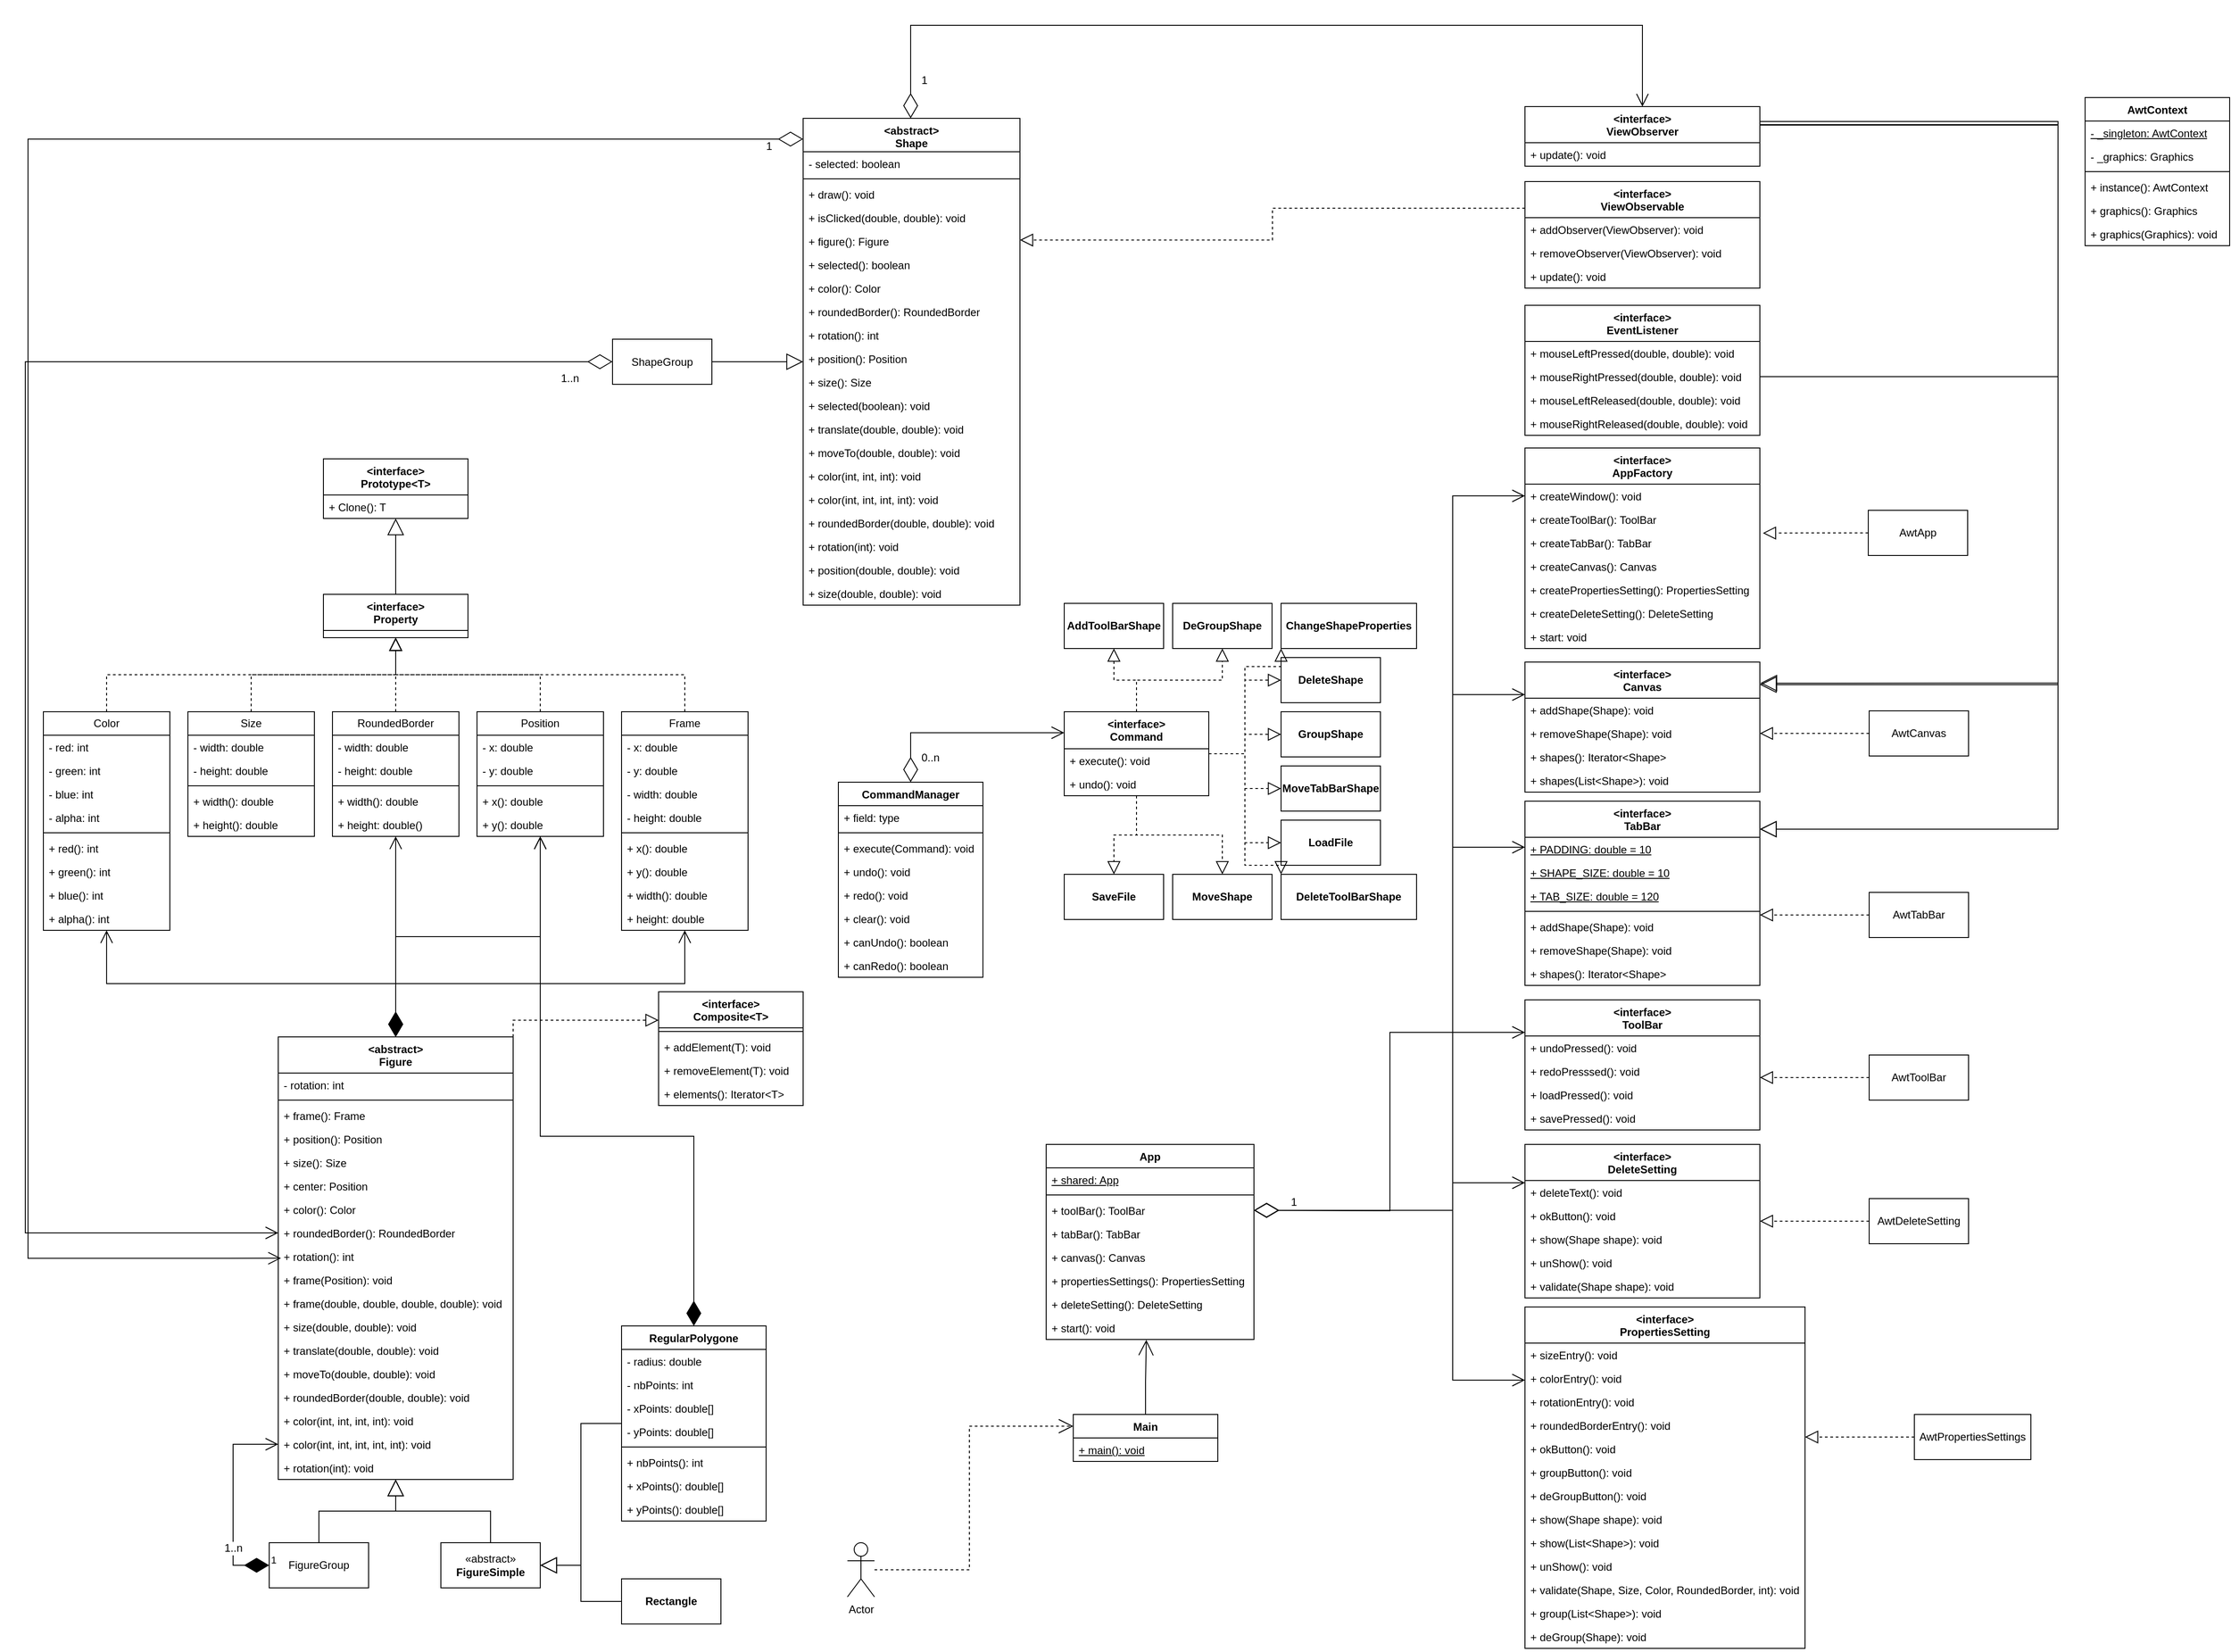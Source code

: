 <mxfile version="24.3.1" type="github">
  <diagram name="Page-1" id="Wsv3RuCjrWsKuoLZozYF">
    <mxGraphModel dx="2735" dy="2623" grid="1" gridSize="10" guides="1" tooltips="1" connect="1" arrows="1" fold="1" page="1" pageScale="1" pageWidth="827" pageHeight="1169" math="0" shadow="0">
      <root>
        <mxCell id="0" />
        <mxCell id="1" parent="0" />
        <mxCell id="dRTiTPRiuWMDc7s1eVoB-1" value="&amp;lt;interface&amp;gt;&lt;div&gt;Prototype&amp;lt;T&amp;gt;&lt;/div&gt;" style="swimlane;fontStyle=1;align=center;verticalAlign=top;childLayout=stackLayout;horizontal=1;startSize=40;horizontalStack=0;resizeParent=1;resizeParentMax=0;resizeLast=0;collapsible=1;marginBottom=0;whiteSpace=wrap;html=1;" vertex="1" parent="1">
          <mxGeometry x="350" y="-160" width="160" height="66" as="geometry" />
        </mxCell>
        <mxCell id="dRTiTPRiuWMDc7s1eVoB-4" value="+ Clone(): T" style="text;strokeColor=none;fillColor=none;align=left;verticalAlign=top;spacingLeft=4;spacingRight=4;overflow=hidden;rotatable=0;points=[[0,0.5],[1,0.5]];portConstraint=eastwest;whiteSpace=wrap;html=1;" vertex="1" parent="dRTiTPRiuWMDc7s1eVoB-1">
          <mxGeometry y="40" width="160" height="26" as="geometry" />
        </mxCell>
        <mxCell id="dRTiTPRiuWMDc7s1eVoB-5" value="&amp;lt;interface&amp;gt;&lt;div&gt;Composite&amp;lt;T&amp;gt;&lt;/div&gt;" style="swimlane;fontStyle=1;align=center;verticalAlign=top;childLayout=stackLayout;horizontal=1;startSize=40;horizontalStack=0;resizeParent=1;resizeParentMax=0;resizeLast=0;collapsible=1;marginBottom=0;whiteSpace=wrap;html=1;" vertex="1" parent="1">
          <mxGeometry x="721" y="430" width="160" height="126" as="geometry" />
        </mxCell>
        <mxCell id="dRTiTPRiuWMDc7s1eVoB-6" value="" style="line;strokeWidth=1;fillColor=none;align=left;verticalAlign=middle;spacingTop=-1;spacingLeft=3;spacingRight=3;rotatable=0;labelPosition=right;points=[];portConstraint=eastwest;strokeColor=inherit;" vertex="1" parent="dRTiTPRiuWMDc7s1eVoB-5">
          <mxGeometry y="40" width="160" height="8" as="geometry" />
        </mxCell>
        <mxCell id="dRTiTPRiuWMDc7s1eVoB-7" value="+ addElement(T): void" style="text;strokeColor=none;fillColor=none;align=left;verticalAlign=top;spacingLeft=4;spacingRight=4;overflow=hidden;rotatable=0;points=[[0,0.5],[1,0.5]];portConstraint=eastwest;whiteSpace=wrap;html=1;" vertex="1" parent="dRTiTPRiuWMDc7s1eVoB-5">
          <mxGeometry y="48" width="160" height="26" as="geometry" />
        </mxCell>
        <mxCell id="dRTiTPRiuWMDc7s1eVoB-8" value="+ removeElement(T): void" style="text;strokeColor=none;fillColor=none;align=left;verticalAlign=top;spacingLeft=4;spacingRight=4;overflow=hidden;rotatable=0;points=[[0,0.5],[1,0.5]];portConstraint=eastwest;whiteSpace=wrap;html=1;" vertex="1" parent="dRTiTPRiuWMDc7s1eVoB-5">
          <mxGeometry y="74" width="160" height="26" as="geometry" />
        </mxCell>
        <mxCell id="dRTiTPRiuWMDc7s1eVoB-9" value="+ elements(): Iterator&amp;lt;T&amp;gt;" style="text;strokeColor=none;fillColor=none;align=left;verticalAlign=top;spacingLeft=4;spacingRight=4;overflow=hidden;rotatable=0;points=[[0,0.5],[1,0.5]];portConstraint=eastwest;whiteSpace=wrap;html=1;" vertex="1" parent="dRTiTPRiuWMDc7s1eVoB-5">
          <mxGeometry y="100" width="160" height="26" as="geometry" />
        </mxCell>
        <mxCell id="dRTiTPRiuWMDc7s1eVoB-10" value="&amp;lt;interface&amp;gt;&lt;div&gt;Property&lt;/div&gt;" style="swimlane;fontStyle=1;align=center;verticalAlign=top;childLayout=stackLayout;horizontal=1;startSize=40;horizontalStack=0;resizeParent=1;resizeParentMax=0;resizeLast=0;collapsible=1;marginBottom=0;whiteSpace=wrap;html=1;" vertex="1" parent="1">
          <mxGeometry x="350" y="-10" width="160" height="48" as="geometry" />
        </mxCell>
        <mxCell id="dRTiTPRiuWMDc7s1eVoB-13" value="Color" style="swimlane;fontStyle=0;childLayout=stackLayout;horizontal=1;startSize=26;fillColor=none;horizontalStack=0;resizeParent=1;resizeParentMax=0;resizeLast=0;collapsible=1;marginBottom=0;whiteSpace=wrap;html=1;" vertex="1" parent="1">
          <mxGeometry x="40" y="120" width="140" height="242" as="geometry" />
        </mxCell>
        <mxCell id="dRTiTPRiuWMDc7s1eVoB-14" value="- red: int" style="text;strokeColor=none;fillColor=none;align=left;verticalAlign=top;spacingLeft=4;spacingRight=4;overflow=hidden;rotatable=0;points=[[0,0.5],[1,0.5]];portConstraint=eastwest;whiteSpace=wrap;html=1;" vertex="1" parent="dRTiTPRiuWMDc7s1eVoB-13">
          <mxGeometry y="26" width="140" height="26" as="geometry" />
        </mxCell>
        <mxCell id="dRTiTPRiuWMDc7s1eVoB-15" value="- green: int" style="text;strokeColor=none;fillColor=none;align=left;verticalAlign=top;spacingLeft=4;spacingRight=4;overflow=hidden;rotatable=0;points=[[0,0.5],[1,0.5]];portConstraint=eastwest;whiteSpace=wrap;html=1;" vertex="1" parent="dRTiTPRiuWMDc7s1eVoB-13">
          <mxGeometry y="52" width="140" height="26" as="geometry" />
        </mxCell>
        <mxCell id="dRTiTPRiuWMDc7s1eVoB-16" value="- blue: int" style="text;strokeColor=none;fillColor=none;align=left;verticalAlign=top;spacingLeft=4;spacingRight=4;overflow=hidden;rotatable=0;points=[[0,0.5],[1,0.5]];portConstraint=eastwest;whiteSpace=wrap;html=1;" vertex="1" parent="dRTiTPRiuWMDc7s1eVoB-13">
          <mxGeometry y="78" width="140" height="26" as="geometry" />
        </mxCell>
        <mxCell id="dRTiTPRiuWMDc7s1eVoB-45" value="- alpha: int" style="text;strokeColor=none;fillColor=none;align=left;verticalAlign=top;spacingLeft=4;spacingRight=4;overflow=hidden;rotatable=0;points=[[0,0.5],[1,0.5]];portConstraint=eastwest;whiteSpace=wrap;html=1;" vertex="1" parent="dRTiTPRiuWMDc7s1eVoB-13">
          <mxGeometry y="104" width="140" height="26" as="geometry" />
        </mxCell>
        <mxCell id="dRTiTPRiuWMDc7s1eVoB-46" value="" style="line;strokeWidth=1;fillColor=none;align=left;verticalAlign=middle;spacingTop=-1;spacingLeft=3;spacingRight=3;rotatable=0;labelPosition=right;points=[];portConstraint=eastwest;strokeColor=inherit;" vertex="1" parent="dRTiTPRiuWMDc7s1eVoB-13">
          <mxGeometry y="130" width="140" height="8" as="geometry" />
        </mxCell>
        <mxCell id="dRTiTPRiuWMDc7s1eVoB-47" value="+ red(): int&lt;span style=&quot;white-space: pre;&quot;&gt;&#x9;&lt;/span&gt;" style="text;strokeColor=none;fillColor=none;align=left;verticalAlign=top;spacingLeft=4;spacingRight=4;overflow=hidden;rotatable=0;points=[[0,0.5],[1,0.5]];portConstraint=eastwest;whiteSpace=wrap;html=1;" vertex="1" parent="dRTiTPRiuWMDc7s1eVoB-13">
          <mxGeometry y="138" width="140" height="26" as="geometry" />
        </mxCell>
        <mxCell id="dRTiTPRiuWMDc7s1eVoB-48" value="+ green(): int" style="text;strokeColor=none;fillColor=none;align=left;verticalAlign=top;spacingLeft=4;spacingRight=4;overflow=hidden;rotatable=0;points=[[0,0.5],[1,0.5]];portConstraint=eastwest;whiteSpace=wrap;html=1;" vertex="1" parent="dRTiTPRiuWMDc7s1eVoB-13">
          <mxGeometry y="164" width="140" height="26" as="geometry" />
        </mxCell>
        <mxCell id="dRTiTPRiuWMDc7s1eVoB-49" value="+ blue(): int" style="text;strokeColor=none;fillColor=none;align=left;verticalAlign=top;spacingLeft=4;spacingRight=4;overflow=hidden;rotatable=0;points=[[0,0.5],[1,0.5]];portConstraint=eastwest;whiteSpace=wrap;html=1;" vertex="1" parent="dRTiTPRiuWMDc7s1eVoB-13">
          <mxGeometry y="190" width="140" height="26" as="geometry" />
        </mxCell>
        <mxCell id="dRTiTPRiuWMDc7s1eVoB-50" value="+ alpha(): int" style="text;strokeColor=none;fillColor=none;align=left;verticalAlign=top;spacingLeft=4;spacingRight=4;overflow=hidden;rotatable=0;points=[[0,0.5],[1,0.5]];portConstraint=eastwest;whiteSpace=wrap;html=1;" vertex="1" parent="dRTiTPRiuWMDc7s1eVoB-13">
          <mxGeometry y="216" width="140" height="26" as="geometry" />
        </mxCell>
        <mxCell id="dRTiTPRiuWMDc7s1eVoB-17" value="Size" style="swimlane;fontStyle=0;childLayout=stackLayout;horizontal=1;startSize=26;fillColor=none;horizontalStack=0;resizeParent=1;resizeParentMax=0;resizeLast=0;collapsible=1;marginBottom=0;whiteSpace=wrap;html=1;" vertex="1" parent="1">
          <mxGeometry x="200" y="120" width="140" height="138" as="geometry" />
        </mxCell>
        <mxCell id="dRTiTPRiuWMDc7s1eVoB-18" value="- width: double" style="text;strokeColor=none;fillColor=none;align=left;verticalAlign=top;spacingLeft=4;spacingRight=4;overflow=hidden;rotatable=0;points=[[0,0.5],[1,0.5]];portConstraint=eastwest;whiteSpace=wrap;html=1;" vertex="1" parent="dRTiTPRiuWMDc7s1eVoB-17">
          <mxGeometry y="26" width="140" height="26" as="geometry" />
        </mxCell>
        <mxCell id="dRTiTPRiuWMDc7s1eVoB-19" value="- height: double" style="text;strokeColor=none;fillColor=none;align=left;verticalAlign=top;spacingLeft=4;spacingRight=4;overflow=hidden;rotatable=0;points=[[0,0.5],[1,0.5]];portConstraint=eastwest;whiteSpace=wrap;html=1;" vertex="1" parent="dRTiTPRiuWMDc7s1eVoB-17">
          <mxGeometry y="52" width="140" height="26" as="geometry" />
        </mxCell>
        <mxCell id="dRTiTPRiuWMDc7s1eVoB-62" value="" style="line;strokeWidth=1;fillColor=none;align=left;verticalAlign=middle;spacingTop=-1;spacingLeft=3;spacingRight=3;rotatable=0;labelPosition=right;points=[];portConstraint=eastwest;strokeColor=inherit;" vertex="1" parent="dRTiTPRiuWMDc7s1eVoB-17">
          <mxGeometry y="78" width="140" height="8" as="geometry" />
        </mxCell>
        <mxCell id="dRTiTPRiuWMDc7s1eVoB-20" value="+ width(): double" style="text;strokeColor=none;fillColor=none;align=left;verticalAlign=top;spacingLeft=4;spacingRight=4;overflow=hidden;rotatable=0;points=[[0,0.5],[1,0.5]];portConstraint=eastwest;whiteSpace=wrap;html=1;" vertex="1" parent="dRTiTPRiuWMDc7s1eVoB-17">
          <mxGeometry y="86" width="140" height="26" as="geometry" />
        </mxCell>
        <mxCell id="dRTiTPRiuWMDc7s1eVoB-63" value="+ height(): double" style="text;strokeColor=none;fillColor=none;align=left;verticalAlign=top;spacingLeft=4;spacingRight=4;overflow=hidden;rotatable=0;points=[[0,0.5],[1,0.5]];portConstraint=eastwest;whiteSpace=wrap;html=1;" vertex="1" parent="dRTiTPRiuWMDc7s1eVoB-17">
          <mxGeometry y="112" width="140" height="26" as="geometry" />
        </mxCell>
        <mxCell id="dRTiTPRiuWMDc7s1eVoB-21" value="RoundedBorder" style="swimlane;fontStyle=0;childLayout=stackLayout;horizontal=1;startSize=26;fillColor=none;horizontalStack=0;resizeParent=1;resizeParentMax=0;resizeLast=0;collapsible=1;marginBottom=0;whiteSpace=wrap;html=1;" vertex="1" parent="1">
          <mxGeometry x="360" y="120" width="140" height="138" as="geometry" />
        </mxCell>
        <mxCell id="dRTiTPRiuWMDc7s1eVoB-22" value="- width: double" style="text;strokeColor=none;fillColor=none;align=left;verticalAlign=top;spacingLeft=4;spacingRight=4;overflow=hidden;rotatable=0;points=[[0,0.5],[1,0.5]];portConstraint=eastwest;whiteSpace=wrap;html=1;" vertex="1" parent="dRTiTPRiuWMDc7s1eVoB-21">
          <mxGeometry y="26" width="140" height="26" as="geometry" />
        </mxCell>
        <mxCell id="dRTiTPRiuWMDc7s1eVoB-23" value="- height: double" style="text;strokeColor=none;fillColor=none;align=left;verticalAlign=top;spacingLeft=4;spacingRight=4;overflow=hidden;rotatable=0;points=[[0,0.5],[1,0.5]];portConstraint=eastwest;whiteSpace=wrap;html=1;" vertex="1" parent="dRTiTPRiuWMDc7s1eVoB-21">
          <mxGeometry y="52" width="140" height="26" as="geometry" />
        </mxCell>
        <mxCell id="dRTiTPRiuWMDc7s1eVoB-59" value="" style="line;strokeWidth=1;fillColor=none;align=left;verticalAlign=middle;spacingTop=-1;spacingLeft=3;spacingRight=3;rotatable=0;labelPosition=right;points=[];portConstraint=eastwest;strokeColor=inherit;" vertex="1" parent="dRTiTPRiuWMDc7s1eVoB-21">
          <mxGeometry y="78" width="140" height="8" as="geometry" />
        </mxCell>
        <mxCell id="dRTiTPRiuWMDc7s1eVoB-60" value="+ width(): double" style="text;strokeColor=none;fillColor=none;align=left;verticalAlign=top;spacingLeft=4;spacingRight=4;overflow=hidden;rotatable=0;points=[[0,0.5],[1,0.5]];portConstraint=eastwest;whiteSpace=wrap;html=1;" vertex="1" parent="dRTiTPRiuWMDc7s1eVoB-21">
          <mxGeometry y="86" width="140" height="26" as="geometry" />
        </mxCell>
        <mxCell id="dRTiTPRiuWMDc7s1eVoB-61" value="+ height: double()" style="text;strokeColor=none;fillColor=none;align=left;verticalAlign=top;spacingLeft=4;spacingRight=4;overflow=hidden;rotatable=0;points=[[0,0.5],[1,0.5]];portConstraint=eastwest;whiteSpace=wrap;html=1;" vertex="1" parent="dRTiTPRiuWMDc7s1eVoB-21">
          <mxGeometry y="112" width="140" height="26" as="geometry" />
        </mxCell>
        <mxCell id="dRTiTPRiuWMDc7s1eVoB-25" value="Position" style="swimlane;fontStyle=0;childLayout=stackLayout;horizontal=1;startSize=26;fillColor=none;horizontalStack=0;resizeParent=1;resizeParentMax=0;resizeLast=0;collapsible=1;marginBottom=0;whiteSpace=wrap;html=1;" vertex="1" parent="1">
          <mxGeometry x="520" y="120" width="140" height="138" as="geometry" />
        </mxCell>
        <mxCell id="dRTiTPRiuWMDc7s1eVoB-26" value="- x: double" style="text;strokeColor=none;fillColor=none;align=left;verticalAlign=top;spacingLeft=4;spacingRight=4;overflow=hidden;rotatable=0;points=[[0,0.5],[1,0.5]];portConstraint=eastwest;whiteSpace=wrap;html=1;" vertex="1" parent="dRTiTPRiuWMDc7s1eVoB-25">
          <mxGeometry y="26" width="140" height="26" as="geometry" />
        </mxCell>
        <mxCell id="dRTiTPRiuWMDc7s1eVoB-27" value="- y: double" style="text;strokeColor=none;fillColor=none;align=left;verticalAlign=top;spacingLeft=4;spacingRight=4;overflow=hidden;rotatable=0;points=[[0,0.5],[1,0.5]];portConstraint=eastwest;whiteSpace=wrap;html=1;" vertex="1" parent="dRTiTPRiuWMDc7s1eVoB-25">
          <mxGeometry y="52" width="140" height="26" as="geometry" />
        </mxCell>
        <mxCell id="dRTiTPRiuWMDc7s1eVoB-57" value="" style="line;strokeWidth=1;fillColor=none;align=left;verticalAlign=middle;spacingTop=-1;spacingLeft=3;spacingRight=3;rotatable=0;labelPosition=right;points=[];portConstraint=eastwest;strokeColor=inherit;" vertex="1" parent="dRTiTPRiuWMDc7s1eVoB-25">
          <mxGeometry y="78" width="140" height="8" as="geometry" />
        </mxCell>
        <mxCell id="dRTiTPRiuWMDc7s1eVoB-28" value="+ x(): double" style="text;strokeColor=none;fillColor=none;align=left;verticalAlign=top;spacingLeft=4;spacingRight=4;overflow=hidden;rotatable=0;points=[[0,0.5],[1,0.5]];portConstraint=eastwest;whiteSpace=wrap;html=1;" vertex="1" parent="dRTiTPRiuWMDc7s1eVoB-25">
          <mxGeometry y="86" width="140" height="26" as="geometry" />
        </mxCell>
        <mxCell id="dRTiTPRiuWMDc7s1eVoB-58" value="+ y(): double" style="text;strokeColor=none;fillColor=none;align=left;verticalAlign=top;spacingLeft=4;spacingRight=4;overflow=hidden;rotatable=0;points=[[0,0.5],[1,0.5]];portConstraint=eastwest;whiteSpace=wrap;html=1;" vertex="1" parent="dRTiTPRiuWMDc7s1eVoB-25">
          <mxGeometry y="112" width="140" height="26" as="geometry" />
        </mxCell>
        <mxCell id="dRTiTPRiuWMDc7s1eVoB-29" value="Frame" style="swimlane;fontStyle=0;childLayout=stackLayout;horizontal=1;startSize=26;fillColor=none;horizontalStack=0;resizeParent=1;resizeParentMax=0;resizeLast=0;collapsible=1;marginBottom=0;whiteSpace=wrap;html=1;" vertex="1" parent="1">
          <mxGeometry x="680" y="120" width="140" height="242" as="geometry" />
        </mxCell>
        <mxCell id="dRTiTPRiuWMDc7s1eVoB-30" value="- x: double" style="text;strokeColor=none;fillColor=none;align=left;verticalAlign=top;spacingLeft=4;spacingRight=4;overflow=hidden;rotatable=0;points=[[0,0.5],[1,0.5]];portConstraint=eastwest;whiteSpace=wrap;html=1;" vertex="1" parent="dRTiTPRiuWMDc7s1eVoB-29">
          <mxGeometry y="26" width="140" height="26" as="geometry" />
        </mxCell>
        <mxCell id="dRTiTPRiuWMDc7s1eVoB-31" value="- y: double" style="text;strokeColor=none;fillColor=none;align=left;verticalAlign=top;spacingLeft=4;spacingRight=4;overflow=hidden;rotatable=0;points=[[0,0.5],[1,0.5]];portConstraint=eastwest;whiteSpace=wrap;html=1;" vertex="1" parent="dRTiTPRiuWMDc7s1eVoB-29">
          <mxGeometry y="52" width="140" height="26" as="geometry" />
        </mxCell>
        <mxCell id="dRTiTPRiuWMDc7s1eVoB-32" value="- width: double" style="text;strokeColor=none;fillColor=none;align=left;verticalAlign=top;spacingLeft=4;spacingRight=4;overflow=hidden;rotatable=0;points=[[0,0.5],[1,0.5]];portConstraint=eastwest;whiteSpace=wrap;html=1;" vertex="1" parent="dRTiTPRiuWMDc7s1eVoB-29">
          <mxGeometry y="78" width="140" height="26" as="geometry" />
        </mxCell>
        <mxCell id="dRTiTPRiuWMDc7s1eVoB-51" value="- height: double" style="text;strokeColor=none;fillColor=none;align=left;verticalAlign=top;spacingLeft=4;spacingRight=4;overflow=hidden;rotatable=0;points=[[0,0.5],[1,0.5]];portConstraint=eastwest;whiteSpace=wrap;html=1;" vertex="1" parent="dRTiTPRiuWMDc7s1eVoB-29">
          <mxGeometry y="104" width="140" height="26" as="geometry" />
        </mxCell>
        <mxCell id="dRTiTPRiuWMDc7s1eVoB-52" value="" style="line;strokeWidth=1;fillColor=none;align=left;verticalAlign=middle;spacingTop=-1;spacingLeft=3;spacingRight=3;rotatable=0;labelPosition=right;points=[];portConstraint=eastwest;strokeColor=inherit;" vertex="1" parent="dRTiTPRiuWMDc7s1eVoB-29">
          <mxGeometry y="130" width="140" height="8" as="geometry" />
        </mxCell>
        <mxCell id="dRTiTPRiuWMDc7s1eVoB-53" value="+ x(): double" style="text;strokeColor=none;fillColor=none;align=left;verticalAlign=top;spacingLeft=4;spacingRight=4;overflow=hidden;rotatable=0;points=[[0,0.5],[1,0.5]];portConstraint=eastwest;whiteSpace=wrap;html=1;" vertex="1" parent="dRTiTPRiuWMDc7s1eVoB-29">
          <mxGeometry y="138" width="140" height="26" as="geometry" />
        </mxCell>
        <mxCell id="dRTiTPRiuWMDc7s1eVoB-55" value="+ y(): double" style="text;strokeColor=none;fillColor=none;align=left;verticalAlign=top;spacingLeft=4;spacingRight=4;overflow=hidden;rotatable=0;points=[[0,0.5],[1,0.5]];portConstraint=eastwest;whiteSpace=wrap;html=1;" vertex="1" parent="dRTiTPRiuWMDc7s1eVoB-29">
          <mxGeometry y="164" width="140" height="26" as="geometry" />
        </mxCell>
        <mxCell id="dRTiTPRiuWMDc7s1eVoB-56" value="+ width(): double" style="text;strokeColor=none;fillColor=none;align=left;verticalAlign=top;spacingLeft=4;spacingRight=4;overflow=hidden;rotatable=0;points=[[0,0.5],[1,0.5]];portConstraint=eastwest;whiteSpace=wrap;html=1;" vertex="1" parent="dRTiTPRiuWMDc7s1eVoB-29">
          <mxGeometry y="190" width="140" height="26" as="geometry" />
        </mxCell>
        <mxCell id="dRTiTPRiuWMDc7s1eVoB-54" value="+ height: double" style="text;strokeColor=none;fillColor=none;align=left;verticalAlign=top;spacingLeft=4;spacingRight=4;overflow=hidden;rotatable=0;points=[[0,0.5],[1,0.5]];portConstraint=eastwest;whiteSpace=wrap;html=1;" vertex="1" parent="dRTiTPRiuWMDc7s1eVoB-29">
          <mxGeometry y="216" width="140" height="26" as="geometry" />
        </mxCell>
        <mxCell id="dRTiTPRiuWMDc7s1eVoB-36" value="" style="endArrow=block;endSize=16;endFill=0;html=1;rounded=0;exitX=0.5;exitY=0;exitDx=0;exitDy=0;edgeStyle=orthogonalEdgeStyle;" edge="1" parent="1" source="dRTiTPRiuWMDc7s1eVoB-10" target="dRTiTPRiuWMDc7s1eVoB-1">
          <mxGeometry width="160" relative="1" as="geometry">
            <mxPoint x="210" y="120" as="sourcePoint" />
            <mxPoint x="340" y="-60" as="targetPoint" />
          </mxGeometry>
        </mxCell>
        <mxCell id="dRTiTPRiuWMDc7s1eVoB-40" value="" style="endArrow=block;dashed=1;endFill=0;endSize=12;html=1;rounded=0;entryX=0.5;entryY=1;entryDx=0;entryDy=0;exitX=0.5;exitY=0;exitDx=0;exitDy=0;edgeStyle=orthogonalEdgeStyle;" edge="1" parent="1" source="dRTiTPRiuWMDc7s1eVoB-13" target="dRTiTPRiuWMDc7s1eVoB-10">
          <mxGeometry width="160" relative="1" as="geometry">
            <mxPoint x="230" y="90" as="sourcePoint" />
            <mxPoint x="390" y="90" as="targetPoint" />
          </mxGeometry>
        </mxCell>
        <mxCell id="dRTiTPRiuWMDc7s1eVoB-41" value="" style="endArrow=block;dashed=1;endFill=0;endSize=12;html=1;rounded=0;exitX=0.5;exitY=0;exitDx=0;exitDy=0;edgeStyle=orthogonalEdgeStyle;" edge="1" parent="1" source="dRTiTPRiuWMDc7s1eVoB-29" target="dRTiTPRiuWMDc7s1eVoB-10">
          <mxGeometry width="160" relative="1" as="geometry">
            <mxPoint x="120" y="130" as="sourcePoint" />
            <mxPoint x="410" y="58" as="targetPoint" />
          </mxGeometry>
        </mxCell>
        <mxCell id="dRTiTPRiuWMDc7s1eVoB-42" value="" style="endArrow=block;dashed=1;endFill=0;endSize=12;html=1;rounded=0;exitX=0.5;exitY=0;exitDx=0;exitDy=0;edgeStyle=orthogonalEdgeStyle;" edge="1" parent="1" source="dRTiTPRiuWMDc7s1eVoB-25" target="dRTiTPRiuWMDc7s1eVoB-10">
          <mxGeometry width="160" relative="1" as="geometry">
            <mxPoint x="280" y="130" as="sourcePoint" />
            <mxPoint x="410" y="58" as="targetPoint" />
          </mxGeometry>
        </mxCell>
        <mxCell id="dRTiTPRiuWMDc7s1eVoB-43" value="" style="endArrow=block;dashed=1;endFill=0;endSize=12;html=1;rounded=0;exitX=0.5;exitY=0;exitDx=0;exitDy=0;edgeStyle=orthogonalEdgeStyle;" edge="1" parent="1" source="dRTiTPRiuWMDc7s1eVoB-21" target="dRTiTPRiuWMDc7s1eVoB-10">
          <mxGeometry width="160" relative="1" as="geometry">
            <mxPoint x="290" y="140" as="sourcePoint" />
            <mxPoint x="420" y="68" as="targetPoint" />
          </mxGeometry>
        </mxCell>
        <mxCell id="dRTiTPRiuWMDc7s1eVoB-44" value="" style="endArrow=block;dashed=1;endFill=0;endSize=12;html=1;rounded=0;exitX=0.5;exitY=0;exitDx=0;exitDy=0;edgeStyle=orthogonalEdgeStyle;" edge="1" parent="1" source="dRTiTPRiuWMDc7s1eVoB-17" target="dRTiTPRiuWMDc7s1eVoB-10">
          <mxGeometry width="160" relative="1" as="geometry">
            <mxPoint x="300" y="150" as="sourcePoint" />
            <mxPoint x="430" y="78" as="targetPoint" />
          </mxGeometry>
        </mxCell>
        <mxCell id="dRTiTPRiuWMDc7s1eVoB-279" style="edgeStyle=orthogonalEdgeStyle;rounded=0;orthogonalLoop=1;jettySize=auto;html=1;endArrow=diamondThin;endFill=0;startSize=12;endSize=25;startArrow=open;startFill=0;" edge="1" parent="1" target="dRTiTPRiuWMDc7s1eVoB-275">
          <mxGeometry relative="1" as="geometry">
            <mxPoint x="919.32" y="-513.823" as="targetPoint" />
            <mxPoint x="303" y="725.059" as="sourcePoint" />
            <Array as="points">
              <mxPoint x="23" y="725" />
              <mxPoint x="23" y="-514" />
            </Array>
          </mxGeometry>
        </mxCell>
        <mxCell id="dRTiTPRiuWMDc7s1eVoB-280" value="1" style="edgeLabel;html=1;align=center;verticalAlign=middle;resizable=0;points=[];fontSize=12;" vertex="1" connectable="0" parent="dRTiTPRiuWMDc7s1eVoB-279">
          <mxGeometry x="0.969" y="-4" relative="1" as="geometry">
            <mxPoint x="-2" y="4" as="offset" />
          </mxGeometry>
        </mxCell>
        <mxCell id="dRTiTPRiuWMDc7s1eVoB-68" value="&lt;div&gt;&amp;lt;abstract&amp;gt;&lt;/div&gt;Figure" style="swimlane;fontStyle=1;align=center;verticalAlign=top;childLayout=stackLayout;horizontal=1;startSize=40;horizontalStack=0;resizeParent=1;resizeParentMax=0;resizeLast=0;collapsible=1;marginBottom=0;whiteSpace=wrap;html=1;" vertex="1" parent="1">
          <mxGeometry x="300" y="480" width="260" height="490" as="geometry" />
        </mxCell>
        <mxCell id="dRTiTPRiuWMDc7s1eVoB-69" value="- rotation: int" style="text;strokeColor=none;fillColor=none;align=left;verticalAlign=top;spacingLeft=4;spacingRight=4;overflow=hidden;rotatable=0;points=[[0,0.5],[1,0.5]];portConstraint=eastwest;whiteSpace=wrap;html=1;" vertex="1" parent="dRTiTPRiuWMDc7s1eVoB-68">
          <mxGeometry y="40" width="260" height="26" as="geometry" />
        </mxCell>
        <mxCell id="dRTiTPRiuWMDc7s1eVoB-70" value="" style="line;strokeWidth=1;fillColor=none;align=left;verticalAlign=middle;spacingTop=-1;spacingLeft=3;spacingRight=3;rotatable=0;labelPosition=right;points=[];portConstraint=eastwest;strokeColor=inherit;" vertex="1" parent="dRTiTPRiuWMDc7s1eVoB-68">
          <mxGeometry y="66" width="260" height="8" as="geometry" />
        </mxCell>
        <mxCell id="dRTiTPRiuWMDc7s1eVoB-71" value="+ frame(): Frame" style="text;strokeColor=none;fillColor=none;align=left;verticalAlign=top;spacingLeft=4;spacingRight=4;overflow=hidden;rotatable=0;points=[[0,0.5],[1,0.5]];portConstraint=eastwest;whiteSpace=wrap;html=1;" vertex="1" parent="dRTiTPRiuWMDc7s1eVoB-68">
          <mxGeometry y="74" width="260" height="26" as="geometry" />
        </mxCell>
        <mxCell id="dRTiTPRiuWMDc7s1eVoB-75" value="+ position(): Position" style="text;strokeColor=none;fillColor=none;align=left;verticalAlign=top;spacingLeft=4;spacingRight=4;overflow=hidden;rotatable=0;points=[[0,0.5],[1,0.5]];portConstraint=eastwest;whiteSpace=wrap;html=1;" vertex="1" parent="dRTiTPRiuWMDc7s1eVoB-68">
          <mxGeometry y="100" width="260" height="26" as="geometry" />
        </mxCell>
        <mxCell id="dRTiTPRiuWMDc7s1eVoB-76" value="+ size(): Size" style="text;strokeColor=none;fillColor=none;align=left;verticalAlign=top;spacingLeft=4;spacingRight=4;overflow=hidden;rotatable=0;points=[[0,0.5],[1,0.5]];portConstraint=eastwest;whiteSpace=wrap;html=1;" vertex="1" parent="dRTiTPRiuWMDc7s1eVoB-68">
          <mxGeometry y="126" width="260" height="26" as="geometry" />
        </mxCell>
        <mxCell id="dRTiTPRiuWMDc7s1eVoB-88" value="+ center: Position" style="text;strokeColor=none;fillColor=none;align=left;verticalAlign=top;spacingLeft=4;spacingRight=4;overflow=hidden;rotatable=0;points=[[0,0.5],[1,0.5]];portConstraint=eastwest;whiteSpace=wrap;html=1;" vertex="1" parent="dRTiTPRiuWMDc7s1eVoB-68">
          <mxGeometry y="152" width="260" height="26" as="geometry" />
        </mxCell>
        <mxCell id="dRTiTPRiuWMDc7s1eVoB-77" value="+ color(): Color" style="text;strokeColor=none;fillColor=none;align=left;verticalAlign=top;spacingLeft=4;spacingRight=4;overflow=hidden;rotatable=0;points=[[0,0.5],[1,0.5]];portConstraint=eastwest;whiteSpace=wrap;html=1;" vertex="1" parent="dRTiTPRiuWMDc7s1eVoB-68">
          <mxGeometry y="178" width="260" height="26" as="geometry" />
        </mxCell>
        <mxCell id="dRTiTPRiuWMDc7s1eVoB-87" value="+ roundedBorder(): RoundedBorder" style="text;strokeColor=none;fillColor=none;align=left;verticalAlign=top;spacingLeft=4;spacingRight=4;overflow=hidden;rotatable=0;points=[[0,0.5],[1,0.5]];portConstraint=eastwest;whiteSpace=wrap;html=1;" vertex="1" parent="dRTiTPRiuWMDc7s1eVoB-68">
          <mxGeometry y="204" width="260" height="26" as="geometry" />
        </mxCell>
        <mxCell id="dRTiTPRiuWMDc7s1eVoB-86" value="+ rotation(): int" style="text;strokeColor=none;fillColor=none;align=left;verticalAlign=top;spacingLeft=4;spacingRight=4;overflow=hidden;rotatable=0;points=[[0,0.5],[1,0.5]];portConstraint=eastwest;whiteSpace=wrap;html=1;" vertex="1" parent="dRTiTPRiuWMDc7s1eVoB-68">
          <mxGeometry y="230" width="260" height="26" as="geometry" />
        </mxCell>
        <mxCell id="dRTiTPRiuWMDc7s1eVoB-85" value="+ frame(Position): void" style="text;strokeColor=none;fillColor=none;align=left;verticalAlign=top;spacingLeft=4;spacingRight=4;overflow=hidden;rotatable=0;points=[[0,0.5],[1,0.5]];portConstraint=eastwest;whiteSpace=wrap;html=1;" vertex="1" parent="dRTiTPRiuWMDc7s1eVoB-68">
          <mxGeometry y="256" width="260" height="26" as="geometry" />
        </mxCell>
        <mxCell id="dRTiTPRiuWMDc7s1eVoB-84" value="+ frame(double, double, double, double): void" style="text;strokeColor=none;fillColor=none;align=left;verticalAlign=top;spacingLeft=4;spacingRight=4;overflow=hidden;rotatable=0;points=[[0,0.5],[1,0.5]];portConstraint=eastwest;whiteSpace=wrap;html=1;" vertex="1" parent="dRTiTPRiuWMDc7s1eVoB-68">
          <mxGeometry y="282" width="260" height="26" as="geometry" />
        </mxCell>
        <mxCell id="dRTiTPRiuWMDc7s1eVoB-81" value="+ size(double, double): void" style="text;strokeColor=none;fillColor=none;align=left;verticalAlign=top;spacingLeft=4;spacingRight=4;overflow=hidden;rotatable=0;points=[[0,0.5],[1,0.5]];portConstraint=eastwest;whiteSpace=wrap;html=1;" vertex="1" parent="dRTiTPRiuWMDc7s1eVoB-68">
          <mxGeometry y="308" width="260" height="26" as="geometry" />
        </mxCell>
        <mxCell id="dRTiTPRiuWMDc7s1eVoB-83" value="+ translate(double, double): void" style="text;strokeColor=none;fillColor=none;align=left;verticalAlign=top;spacingLeft=4;spacingRight=4;overflow=hidden;rotatable=0;points=[[0,0.5],[1,0.5]];portConstraint=eastwest;whiteSpace=wrap;html=1;" vertex="1" parent="dRTiTPRiuWMDc7s1eVoB-68">
          <mxGeometry y="334" width="260" height="26" as="geometry" />
        </mxCell>
        <mxCell id="dRTiTPRiuWMDc7s1eVoB-80" value="+ moveTo(double, double): void" style="text;strokeColor=none;fillColor=none;align=left;verticalAlign=top;spacingLeft=4;spacingRight=4;overflow=hidden;rotatable=0;points=[[0,0.5],[1,0.5]];portConstraint=eastwest;whiteSpace=wrap;html=1;" vertex="1" parent="dRTiTPRiuWMDc7s1eVoB-68">
          <mxGeometry y="360" width="260" height="26" as="geometry" />
        </mxCell>
        <mxCell id="dRTiTPRiuWMDc7s1eVoB-82" value="+ roundedBorder(double, double): void" style="text;strokeColor=none;fillColor=none;align=left;verticalAlign=top;spacingLeft=4;spacingRight=4;overflow=hidden;rotatable=0;points=[[0,0.5],[1,0.5]];portConstraint=eastwest;whiteSpace=wrap;html=1;" vertex="1" parent="dRTiTPRiuWMDc7s1eVoB-68">
          <mxGeometry y="386" width="260" height="26" as="geometry" />
        </mxCell>
        <mxCell id="dRTiTPRiuWMDc7s1eVoB-78" value="+ color(int, int, int, int): void" style="text;strokeColor=none;fillColor=none;align=left;verticalAlign=top;spacingLeft=4;spacingRight=4;overflow=hidden;rotatable=0;points=[[0,0.5],[1,0.5]];portConstraint=eastwest;whiteSpace=wrap;html=1;" vertex="1" parent="dRTiTPRiuWMDc7s1eVoB-68">
          <mxGeometry y="412" width="260" height="26" as="geometry" />
        </mxCell>
        <mxCell id="dRTiTPRiuWMDc7s1eVoB-79" value="+ color(int, int, int, int, int): void" style="text;strokeColor=none;fillColor=none;align=left;verticalAlign=top;spacingLeft=4;spacingRight=4;overflow=hidden;rotatable=0;points=[[0,0.5],[1,0.5]];portConstraint=eastwest;whiteSpace=wrap;html=1;" vertex="1" parent="dRTiTPRiuWMDc7s1eVoB-68">
          <mxGeometry y="438" width="260" height="26" as="geometry" />
        </mxCell>
        <mxCell id="dRTiTPRiuWMDc7s1eVoB-92" value="+ rotation(int): void" style="text;strokeColor=none;fillColor=none;align=left;verticalAlign=top;spacingLeft=4;spacingRight=4;overflow=hidden;rotatable=0;points=[[0,0.5],[1,0.5]];portConstraint=eastwest;whiteSpace=wrap;html=1;" vertex="1" parent="dRTiTPRiuWMDc7s1eVoB-68">
          <mxGeometry y="464" width="260" height="26" as="geometry" />
        </mxCell>
        <mxCell id="dRTiTPRiuWMDc7s1eVoB-90" value="" style="endArrow=block;dashed=1;endFill=0;endSize=12;html=1;rounded=0;exitX=1;exitY=0;exitDx=0;exitDy=0;entryX=0;entryY=0.25;entryDx=0;entryDy=0;edgeStyle=orthogonalEdgeStyle;" edge="1" parent="1" source="dRTiTPRiuWMDc7s1eVoB-68" target="dRTiTPRiuWMDc7s1eVoB-5">
          <mxGeometry width="160" relative="1" as="geometry">
            <mxPoint x="200" y="430" as="sourcePoint" />
            <mxPoint x="360" y="430" as="targetPoint" />
          </mxGeometry>
        </mxCell>
        <mxCell id="dRTiTPRiuWMDc7s1eVoB-95" value="" style="endArrow=open;html=1;endSize=12;startArrow=diamondThin;startSize=25;startFill=1;edgeStyle=orthogonalEdgeStyle;align=left;verticalAlign=bottom;rounded=0;exitX=0.5;exitY=0;exitDx=0;exitDy=0;strokeWidth=1;" edge="1" parent="1" source="dRTiTPRiuWMDc7s1eVoB-68" target="dRTiTPRiuWMDc7s1eVoB-13">
          <mxGeometry x="-1" y="3" relative="1" as="geometry">
            <mxPoint x="360" y="440" as="sourcePoint" />
            <mxPoint x="520" y="440" as="targetPoint" />
          </mxGeometry>
        </mxCell>
        <mxCell id="dRTiTPRiuWMDc7s1eVoB-99" value="" style="endArrow=open;html=1;endSize=12;startArrow=diamondThin;startSize=25;startFill=1;edgeStyle=orthogonalEdgeStyle;align=left;verticalAlign=bottom;rounded=0;exitX=0.5;exitY=0;exitDx=0;exitDy=0;strokeWidth=1;" edge="1" parent="1" source="dRTiTPRiuWMDc7s1eVoB-68" target="dRTiTPRiuWMDc7s1eVoB-21">
          <mxGeometry x="-1" y="3" relative="1" as="geometry">
            <mxPoint x="440" y="490" as="sourcePoint" />
            <mxPoint x="120" y="372" as="targetPoint" />
          </mxGeometry>
        </mxCell>
        <mxCell id="dRTiTPRiuWMDc7s1eVoB-100" value="" style="endArrow=open;html=1;endSize=12;startArrow=diamondThin;startSize=25;startFill=1;edgeStyle=orthogonalEdgeStyle;align=left;verticalAlign=bottom;rounded=0;exitX=0.5;exitY=0;exitDx=0;exitDy=0;strokeWidth=1;" edge="1" parent="1" source="dRTiTPRiuWMDc7s1eVoB-68" target="dRTiTPRiuWMDc7s1eVoB-29">
          <mxGeometry x="-1" y="3" relative="1" as="geometry">
            <mxPoint x="450" y="500" as="sourcePoint" />
            <mxPoint x="130" y="382" as="targetPoint" />
          </mxGeometry>
        </mxCell>
        <mxCell id="dRTiTPRiuWMDc7s1eVoB-101" value="" style="endArrow=open;html=1;endSize=12;startArrow=diamondThin;startSize=25;startFill=1;edgeStyle=orthogonalEdgeStyle;align=left;verticalAlign=bottom;rounded=0;exitX=0.5;exitY=0;exitDx=0;exitDy=0;strokeWidth=1;" edge="1" parent="1" source="dRTiTPRiuWMDc7s1eVoB-68" target="dRTiTPRiuWMDc7s1eVoB-25">
          <mxGeometry x="-1" y="3" relative="1" as="geometry">
            <mxPoint x="460" y="510" as="sourcePoint" />
            <mxPoint x="140" y="392" as="targetPoint" />
          </mxGeometry>
        </mxCell>
        <mxCell id="dRTiTPRiuWMDc7s1eVoB-112" value="«abstract»&lt;br&gt;&lt;b&gt;FigureSimple&lt;/b&gt;" style="html=1;whiteSpace=wrap;" vertex="1" parent="1">
          <mxGeometry x="480" y="1040" width="110" height="50" as="geometry" />
        </mxCell>
        <mxCell id="dRTiTPRiuWMDc7s1eVoB-116" value="FigureGroup" style="html=1;whiteSpace=wrap;" vertex="1" parent="1">
          <mxGeometry x="290" y="1040" width="110" height="50" as="geometry" />
        </mxCell>
        <mxCell id="dRTiTPRiuWMDc7s1eVoB-118" value="" style="endArrow=block;endSize=16;endFill=0;html=1;rounded=0;exitX=0.5;exitY=0;exitDx=0;exitDy=0;edgeStyle=orthogonalEdgeStyle;" edge="1" parent="1" source="dRTiTPRiuWMDc7s1eVoB-116" target="dRTiTPRiuWMDc7s1eVoB-68">
          <mxGeometry width="160" relative="1" as="geometry">
            <mxPoint x="300" y="1060" as="sourcePoint" />
            <mxPoint x="460" y="1060" as="targetPoint" />
          </mxGeometry>
        </mxCell>
        <mxCell id="dRTiTPRiuWMDc7s1eVoB-120" value="" style="endArrow=block;endSize=16;endFill=0;html=1;rounded=0;exitX=0.5;exitY=0;exitDx=0;exitDy=0;edgeStyle=orthogonalEdgeStyle;" edge="1" parent="1" source="dRTiTPRiuWMDc7s1eVoB-112" target="dRTiTPRiuWMDc7s1eVoB-68">
          <mxGeometry width="160" relative="1" as="geometry">
            <mxPoint x="355" y="1050" as="sourcePoint" />
            <mxPoint x="445" y="980" as="targetPoint" />
          </mxGeometry>
        </mxCell>
        <mxCell id="dRTiTPRiuWMDc7s1eVoB-121" value="1" style="endArrow=open;html=1;endSize=12;startArrow=diamondThin;startSize=25;startFill=1;edgeStyle=orthogonalEdgeStyle;align=left;verticalAlign=bottom;rounded=0;exitX=0;exitY=0.5;exitDx=0;exitDy=0;entryX=0;entryY=0.5;entryDx=0;entryDy=0;" edge="1" parent="1" source="dRTiTPRiuWMDc7s1eVoB-116" target="dRTiTPRiuWMDc7s1eVoB-79">
          <mxGeometry x="-1" y="3" relative="1" as="geometry">
            <mxPoint x="300" y="800" as="sourcePoint" />
            <mxPoint x="460" y="800" as="targetPoint" />
            <Array as="points">
              <mxPoint x="250" y="1065" />
              <mxPoint x="250" y="931" />
            </Array>
          </mxGeometry>
        </mxCell>
        <mxCell id="dRTiTPRiuWMDc7s1eVoB-122" value="1..n" style="edgeLabel;html=1;align=center;verticalAlign=middle;resizable=0;points=[];fontSize=12;" vertex="1" connectable="0" parent="dRTiTPRiuWMDc7s1eVoB-121">
          <mxGeometry x="-0.503" y="-2" relative="1" as="geometry">
            <mxPoint x="-2" y="-4" as="offset" />
          </mxGeometry>
        </mxCell>
        <mxCell id="dRTiTPRiuWMDc7s1eVoB-123" value="&lt;b&gt;Rectangle&lt;/b&gt;" style="html=1;whiteSpace=wrap;" vertex="1" parent="1">
          <mxGeometry x="680" y="1080" width="110" height="50" as="geometry" />
        </mxCell>
        <mxCell id="dRTiTPRiuWMDc7s1eVoB-124" value="" style="endArrow=block;endSize=16;endFill=0;html=1;rounded=0;exitX=0;exitY=0.5;exitDx=0;exitDy=0;entryX=1;entryY=0.5;entryDx=0;entryDy=0;edgeStyle=orthogonalEdgeStyle;" edge="1" parent="1" source="dRTiTPRiuWMDc7s1eVoB-123" target="dRTiTPRiuWMDc7s1eVoB-112">
          <mxGeometry width="160" relative="1" as="geometry">
            <mxPoint x="530" y="1020" as="sourcePoint" />
            <mxPoint x="690" y="1020" as="targetPoint" />
          </mxGeometry>
        </mxCell>
        <mxCell id="dRTiTPRiuWMDc7s1eVoB-127" value="RegularPolygone" style="swimlane;fontStyle=1;align=center;verticalAlign=top;childLayout=stackLayout;horizontal=1;startSize=26;horizontalStack=0;resizeParent=1;resizeParentMax=0;resizeLast=0;collapsible=1;marginBottom=0;whiteSpace=wrap;html=1;" vertex="1" parent="1">
          <mxGeometry x="680" y="800" width="160" height="216" as="geometry" />
        </mxCell>
        <mxCell id="dRTiTPRiuWMDc7s1eVoB-128" value="- radius: double" style="text;strokeColor=none;fillColor=none;align=left;verticalAlign=top;spacingLeft=4;spacingRight=4;overflow=hidden;rotatable=0;points=[[0,0.5],[1,0.5]];portConstraint=eastwest;whiteSpace=wrap;html=1;" vertex="1" parent="dRTiTPRiuWMDc7s1eVoB-127">
          <mxGeometry y="26" width="160" height="26" as="geometry" />
        </mxCell>
        <mxCell id="dRTiTPRiuWMDc7s1eVoB-133" value="- nbPoints: int" style="text;strokeColor=none;fillColor=none;align=left;verticalAlign=top;spacingLeft=4;spacingRight=4;overflow=hidden;rotatable=0;points=[[0,0.5],[1,0.5]];portConstraint=eastwest;whiteSpace=wrap;html=1;" vertex="1" parent="dRTiTPRiuWMDc7s1eVoB-127">
          <mxGeometry y="52" width="160" height="26" as="geometry" />
        </mxCell>
        <mxCell id="dRTiTPRiuWMDc7s1eVoB-134" value="- xPoints: double[]" style="text;strokeColor=none;fillColor=none;align=left;verticalAlign=top;spacingLeft=4;spacingRight=4;overflow=hidden;rotatable=0;points=[[0,0.5],[1,0.5]];portConstraint=eastwest;whiteSpace=wrap;html=1;" vertex="1" parent="dRTiTPRiuWMDc7s1eVoB-127">
          <mxGeometry y="78" width="160" height="26" as="geometry" />
        </mxCell>
        <mxCell id="dRTiTPRiuWMDc7s1eVoB-132" value="- yPoints: double[]" style="text;strokeColor=none;fillColor=none;align=left;verticalAlign=top;spacingLeft=4;spacingRight=4;overflow=hidden;rotatable=0;points=[[0,0.5],[1,0.5]];portConstraint=eastwest;whiteSpace=wrap;html=1;" vertex="1" parent="dRTiTPRiuWMDc7s1eVoB-127">
          <mxGeometry y="104" width="160" height="26" as="geometry" />
        </mxCell>
        <mxCell id="dRTiTPRiuWMDc7s1eVoB-129" value="" style="line;strokeWidth=1;fillColor=none;align=left;verticalAlign=middle;spacingTop=-1;spacingLeft=3;spacingRight=3;rotatable=0;labelPosition=right;points=[];portConstraint=eastwest;strokeColor=inherit;" vertex="1" parent="dRTiTPRiuWMDc7s1eVoB-127">
          <mxGeometry y="130" width="160" height="8" as="geometry" />
        </mxCell>
        <mxCell id="dRTiTPRiuWMDc7s1eVoB-130" value="+ nbPoints(): int" style="text;strokeColor=none;fillColor=none;align=left;verticalAlign=top;spacingLeft=4;spacingRight=4;overflow=hidden;rotatable=0;points=[[0,0.5],[1,0.5]];portConstraint=eastwest;whiteSpace=wrap;html=1;" vertex="1" parent="dRTiTPRiuWMDc7s1eVoB-127">
          <mxGeometry y="138" width="160" height="26" as="geometry" />
        </mxCell>
        <mxCell id="dRTiTPRiuWMDc7s1eVoB-135" value="+ xPoints(): double[]" style="text;strokeColor=none;fillColor=none;align=left;verticalAlign=top;spacingLeft=4;spacingRight=4;overflow=hidden;rotatable=0;points=[[0,0.5],[1,0.5]];portConstraint=eastwest;whiteSpace=wrap;html=1;" vertex="1" parent="dRTiTPRiuWMDc7s1eVoB-127">
          <mxGeometry y="164" width="160" height="26" as="geometry" />
        </mxCell>
        <mxCell id="dRTiTPRiuWMDc7s1eVoB-136" value="+ yPoints(): double[]" style="text;strokeColor=none;fillColor=none;align=left;verticalAlign=top;spacingLeft=4;spacingRight=4;overflow=hidden;rotatable=0;points=[[0,0.5],[1,0.5]];portConstraint=eastwest;whiteSpace=wrap;html=1;" vertex="1" parent="dRTiTPRiuWMDc7s1eVoB-127">
          <mxGeometry y="190" width="160" height="26" as="geometry" />
        </mxCell>
        <mxCell id="dRTiTPRiuWMDc7s1eVoB-131" value="" style="endArrow=open;html=1;endSize=12;startArrow=diamondThin;startSize=25;startFill=1;edgeStyle=orthogonalEdgeStyle;align=left;verticalAlign=bottom;rounded=0;exitX=0.5;exitY=0;exitDx=0;exitDy=0;strokeWidth=1;" edge="1" parent="1" source="dRTiTPRiuWMDc7s1eVoB-127" target="dRTiTPRiuWMDc7s1eVoB-25">
          <mxGeometry x="-1" y="3" relative="1" as="geometry">
            <mxPoint x="440" y="490" as="sourcePoint" />
            <mxPoint x="600" y="268" as="targetPoint" />
            <Array as="points">
              <mxPoint x="760" y="590" />
              <mxPoint x="590" y="590" />
            </Array>
          </mxGeometry>
        </mxCell>
        <mxCell id="dRTiTPRiuWMDc7s1eVoB-137" value="" style="endArrow=block;endSize=16;endFill=0;html=1;rounded=0;entryX=1;entryY=0.5;entryDx=0;entryDy=0;edgeStyle=orthogonalEdgeStyle;" edge="1" parent="1" source="dRTiTPRiuWMDc7s1eVoB-127" target="dRTiTPRiuWMDc7s1eVoB-112">
          <mxGeometry width="160" relative="1" as="geometry">
            <mxPoint x="690" y="1115" as="sourcePoint" />
            <mxPoint x="600" y="1075" as="targetPoint" />
          </mxGeometry>
        </mxCell>
        <mxCell id="dRTiTPRiuWMDc7s1eVoB-138" value="&amp;lt;interface&amp;gt;&lt;div&gt;Command&lt;/div&gt;" style="swimlane;fontStyle=1;align=center;verticalAlign=top;childLayout=stackLayout;horizontal=1;startSize=41;horizontalStack=0;resizeParent=1;resizeParentMax=0;resizeLast=0;collapsible=1;marginBottom=0;whiteSpace=wrap;html=1;" vertex="1" parent="1">
          <mxGeometry x="1170" y="120" width="160" height="93" as="geometry" />
        </mxCell>
        <mxCell id="dRTiTPRiuWMDc7s1eVoB-142" value="+ execute(): void" style="text;strokeColor=none;fillColor=none;align=left;verticalAlign=top;spacingLeft=4;spacingRight=4;overflow=hidden;rotatable=0;points=[[0,0.5],[1,0.5]];portConstraint=eastwest;whiteSpace=wrap;html=1;" vertex="1" parent="dRTiTPRiuWMDc7s1eVoB-138">
          <mxGeometry y="41" width="160" height="26" as="geometry" />
        </mxCell>
        <mxCell id="dRTiTPRiuWMDc7s1eVoB-143" value="+ undo(): void" style="text;strokeColor=none;fillColor=none;align=left;verticalAlign=top;spacingLeft=4;spacingRight=4;overflow=hidden;rotatable=0;points=[[0,0.5],[1,0.5]];portConstraint=eastwest;whiteSpace=wrap;html=1;" vertex="1" parent="dRTiTPRiuWMDc7s1eVoB-138">
          <mxGeometry y="67" width="160" height="26" as="geometry" />
        </mxCell>
        <mxCell id="dRTiTPRiuWMDc7s1eVoB-144" value="&lt;b&gt;DeleteToolBarShape&lt;/b&gt;" style="html=1;whiteSpace=wrap;" vertex="1" parent="1">
          <mxGeometry x="1410" y="300" width="150" height="50" as="geometry" />
        </mxCell>
        <mxCell id="dRTiTPRiuWMDc7s1eVoB-145" value="&lt;b&gt;AddToolBarShape&lt;/b&gt;" style="html=1;whiteSpace=wrap;" vertex="1" parent="1">
          <mxGeometry x="1170" width="110" height="50" as="geometry" />
        </mxCell>
        <mxCell id="dRTiTPRiuWMDc7s1eVoB-146" value="&lt;b&gt;SaveFile&lt;/b&gt;" style="html=1;whiteSpace=wrap;" vertex="1" parent="1">
          <mxGeometry x="1170" y="300" width="110" height="50" as="geometry" />
        </mxCell>
        <mxCell id="dRTiTPRiuWMDc7s1eVoB-147" value="&lt;b&gt;MoveShape&lt;/b&gt;" style="html=1;whiteSpace=wrap;" vertex="1" parent="1">
          <mxGeometry x="1290" y="300" width="110" height="50" as="geometry" />
        </mxCell>
        <mxCell id="dRTiTPRiuWMDc7s1eVoB-148" value="&lt;b&gt;ChangeShapeProperties&lt;/b&gt;" style="html=1;whiteSpace=wrap;" vertex="1" parent="1">
          <mxGeometry x="1410" width="150" height="50" as="geometry" />
        </mxCell>
        <mxCell id="dRTiTPRiuWMDc7s1eVoB-149" value="&lt;b&gt;MoveTabBarShape&lt;/b&gt;" style="html=1;whiteSpace=wrap;" vertex="1" parent="1">
          <mxGeometry x="1410" y="180" width="110" height="50" as="geometry" />
        </mxCell>
        <mxCell id="dRTiTPRiuWMDc7s1eVoB-150" value="&lt;b&gt;LoadFile&lt;/b&gt;" style="html=1;whiteSpace=wrap;" vertex="1" parent="1">
          <mxGeometry x="1410" y="240" width="110" height="50" as="geometry" />
        </mxCell>
        <mxCell id="dRTiTPRiuWMDc7s1eVoB-151" value="&lt;b&gt;GroupShape&lt;/b&gt;" style="html=1;whiteSpace=wrap;" vertex="1" parent="1">
          <mxGeometry x="1410" y="120" width="110" height="50" as="geometry" />
        </mxCell>
        <mxCell id="dRTiTPRiuWMDc7s1eVoB-152" value="&lt;b&gt;DeGroupShape&lt;/b&gt;" style="html=1;whiteSpace=wrap;" vertex="1" parent="1">
          <mxGeometry x="1290" width="110" height="50" as="geometry" />
        </mxCell>
        <mxCell id="dRTiTPRiuWMDc7s1eVoB-153" value="&lt;b&gt;DeleteShape&lt;/b&gt;" style="html=1;whiteSpace=wrap;" vertex="1" parent="1">
          <mxGeometry x="1410" y="60" width="110" height="50" as="geometry" />
        </mxCell>
        <mxCell id="dRTiTPRiuWMDc7s1eVoB-154" value="" style="endArrow=block;dashed=1;endFill=0;endSize=12;html=1;rounded=0;entryX=0.5;entryY=1;entryDx=0;entryDy=0;exitX=0.5;exitY=0;exitDx=0;exitDy=0;edgeStyle=orthogonalEdgeStyle;" edge="1" parent="1" source="dRTiTPRiuWMDc7s1eVoB-138" target="dRTiTPRiuWMDc7s1eVoB-145">
          <mxGeometry width="160" relative="1" as="geometry">
            <mxPoint x="1290" y="160" as="sourcePoint" />
            <mxPoint x="1450" y="160" as="targetPoint" />
          </mxGeometry>
        </mxCell>
        <mxCell id="dRTiTPRiuWMDc7s1eVoB-155" value="" style="endArrow=block;dashed=1;endFill=0;endSize=12;html=1;rounded=0;exitX=0.5;exitY=0;exitDx=0;exitDy=0;edgeStyle=orthogonalEdgeStyle;" edge="1" parent="1" source="dRTiTPRiuWMDc7s1eVoB-138" target="dRTiTPRiuWMDc7s1eVoB-152">
          <mxGeometry width="160" relative="1" as="geometry">
            <mxPoint x="1260" y="130" as="sourcePoint" />
            <mxPoint x="1235" y="60" as="targetPoint" />
          </mxGeometry>
        </mxCell>
        <mxCell id="dRTiTPRiuWMDc7s1eVoB-156" value="" style="endArrow=block;dashed=1;endFill=0;endSize=12;html=1;rounded=0;entryX=0;entryY=1;entryDx=0;entryDy=0;exitX=1;exitY=0.5;exitDx=0;exitDy=0;edgeStyle=orthogonalEdgeStyle;" edge="1" parent="1" source="dRTiTPRiuWMDc7s1eVoB-138" target="dRTiTPRiuWMDc7s1eVoB-148">
          <mxGeometry width="160" relative="1" as="geometry">
            <mxPoint x="1270" y="140" as="sourcePoint" />
            <mxPoint x="1245" y="70" as="targetPoint" />
            <Array as="points">
              <mxPoint x="1370" y="166" />
              <mxPoint x="1370" y="70" />
              <mxPoint x="1410" y="70" />
            </Array>
          </mxGeometry>
        </mxCell>
        <mxCell id="dRTiTPRiuWMDc7s1eVoB-157" value="" style="endArrow=block;dashed=1;endFill=0;endSize=12;html=1;rounded=0;entryX=0;entryY=0.5;entryDx=0;entryDy=0;exitX=1;exitY=0.5;exitDx=0;exitDy=0;edgeStyle=orthogonalEdgeStyle;" edge="1" parent="1" source="dRTiTPRiuWMDc7s1eVoB-138" target="dRTiTPRiuWMDc7s1eVoB-153">
          <mxGeometry width="160" relative="1" as="geometry">
            <mxPoint x="1280" y="150" as="sourcePoint" />
            <mxPoint x="1255" y="80" as="targetPoint" />
          </mxGeometry>
        </mxCell>
        <mxCell id="dRTiTPRiuWMDc7s1eVoB-158" value="" style="endArrow=block;dashed=1;endFill=0;endSize=12;html=1;rounded=0;entryX=0;entryY=0.5;entryDx=0;entryDy=0;exitX=1;exitY=0.5;exitDx=0;exitDy=0;edgeStyle=orthogonalEdgeStyle;" edge="1" parent="1" source="dRTiTPRiuWMDc7s1eVoB-138" target="dRTiTPRiuWMDc7s1eVoB-151">
          <mxGeometry width="160" relative="1" as="geometry">
            <mxPoint x="1290" y="160" as="sourcePoint" />
            <mxPoint x="1265" y="90" as="targetPoint" />
          </mxGeometry>
        </mxCell>
        <mxCell id="dRTiTPRiuWMDc7s1eVoB-159" value="" style="endArrow=block;dashed=1;endFill=0;endSize=12;html=1;rounded=0;exitX=1;exitY=0.5;exitDx=0;exitDy=0;edgeStyle=orthogonalEdgeStyle;" edge="1" parent="1" source="dRTiTPRiuWMDc7s1eVoB-138" target="dRTiTPRiuWMDc7s1eVoB-149">
          <mxGeometry width="160" relative="1" as="geometry">
            <mxPoint x="1340" y="176" as="sourcePoint" />
            <mxPoint x="1420" y="155" as="targetPoint" />
          </mxGeometry>
        </mxCell>
        <mxCell id="dRTiTPRiuWMDc7s1eVoB-160" value="" style="endArrow=block;dashed=1;endFill=0;endSize=12;html=1;rounded=0;entryX=0;entryY=0.5;entryDx=0;entryDy=0;exitX=1;exitY=0.5;exitDx=0;exitDy=0;edgeStyle=orthogonalEdgeStyle;" edge="1" parent="1" source="dRTiTPRiuWMDc7s1eVoB-138" target="dRTiTPRiuWMDc7s1eVoB-150">
          <mxGeometry width="160" relative="1" as="geometry">
            <mxPoint x="1350" y="186" as="sourcePoint" />
            <mxPoint x="1430" y="165" as="targetPoint" />
          </mxGeometry>
        </mxCell>
        <mxCell id="dRTiTPRiuWMDc7s1eVoB-161" value="" style="endArrow=block;dashed=1;endFill=0;endSize=12;html=1;rounded=0;entryX=0;entryY=0;entryDx=0;entryDy=0;exitX=1;exitY=0.5;exitDx=0;exitDy=0;edgeStyle=orthogonalEdgeStyle;" edge="1" parent="1" source="dRTiTPRiuWMDc7s1eVoB-138" target="dRTiTPRiuWMDc7s1eVoB-144">
          <mxGeometry width="160" relative="1" as="geometry">
            <mxPoint x="1360" y="196" as="sourcePoint" />
            <mxPoint x="1440" y="175" as="targetPoint" />
            <Array as="points">
              <mxPoint x="1370" y="166" />
              <mxPoint x="1370" y="290" />
              <mxPoint x="1410" y="290" />
            </Array>
          </mxGeometry>
        </mxCell>
        <mxCell id="dRTiTPRiuWMDc7s1eVoB-162" value="" style="endArrow=block;dashed=1;endFill=0;endSize=12;html=1;rounded=0;edgeStyle=orthogonalEdgeStyle;" edge="1" parent="1" source="dRTiTPRiuWMDc7s1eVoB-138" target="dRTiTPRiuWMDc7s1eVoB-146">
          <mxGeometry width="160" relative="1" as="geometry">
            <mxPoint x="1260" y="130" as="sourcePoint" />
            <mxPoint x="1235" y="60" as="targetPoint" />
          </mxGeometry>
        </mxCell>
        <mxCell id="dRTiTPRiuWMDc7s1eVoB-163" value="" style="endArrow=block;dashed=1;endFill=0;endSize=12;html=1;rounded=0;edgeStyle=orthogonalEdgeStyle;" edge="1" parent="1" source="dRTiTPRiuWMDc7s1eVoB-138" target="dRTiTPRiuWMDc7s1eVoB-147">
          <mxGeometry width="160" relative="1" as="geometry">
            <mxPoint x="1260" y="223" as="sourcePoint" />
            <mxPoint x="1235" y="310" as="targetPoint" />
          </mxGeometry>
        </mxCell>
        <mxCell id="dRTiTPRiuWMDc7s1eVoB-164" value="CommandManager" style="swimlane;fontStyle=1;align=center;verticalAlign=top;childLayout=stackLayout;horizontal=1;startSize=26;horizontalStack=0;resizeParent=1;resizeParentMax=0;resizeLast=0;collapsible=1;marginBottom=0;whiteSpace=wrap;html=1;" vertex="1" parent="1">
          <mxGeometry x="920" y="198" width="160" height="216" as="geometry" />
        </mxCell>
        <mxCell id="dRTiTPRiuWMDc7s1eVoB-165" value="+ field: type" style="text;strokeColor=none;fillColor=none;align=left;verticalAlign=top;spacingLeft=4;spacingRight=4;overflow=hidden;rotatable=0;points=[[0,0.5],[1,0.5]];portConstraint=eastwest;whiteSpace=wrap;html=1;" vertex="1" parent="dRTiTPRiuWMDc7s1eVoB-164">
          <mxGeometry y="26" width="160" height="26" as="geometry" />
        </mxCell>
        <mxCell id="dRTiTPRiuWMDc7s1eVoB-166" value="" style="line;strokeWidth=1;fillColor=none;align=left;verticalAlign=middle;spacingTop=-1;spacingLeft=3;spacingRight=3;rotatable=0;labelPosition=right;points=[];portConstraint=eastwest;strokeColor=inherit;" vertex="1" parent="dRTiTPRiuWMDc7s1eVoB-164">
          <mxGeometry y="52" width="160" height="8" as="geometry" />
        </mxCell>
        <mxCell id="dRTiTPRiuWMDc7s1eVoB-167" value="+ execute(Command): void" style="text;strokeColor=none;fillColor=none;align=left;verticalAlign=top;spacingLeft=4;spacingRight=4;overflow=hidden;rotatable=0;points=[[0,0.5],[1,0.5]];portConstraint=eastwest;whiteSpace=wrap;html=1;" vertex="1" parent="dRTiTPRiuWMDc7s1eVoB-164">
          <mxGeometry y="60" width="160" height="26" as="geometry" />
        </mxCell>
        <mxCell id="dRTiTPRiuWMDc7s1eVoB-168" value="+ undo(): void" style="text;strokeColor=none;fillColor=none;align=left;verticalAlign=top;spacingLeft=4;spacingRight=4;overflow=hidden;rotatable=0;points=[[0,0.5],[1,0.5]];portConstraint=eastwest;whiteSpace=wrap;html=1;" vertex="1" parent="dRTiTPRiuWMDc7s1eVoB-164">
          <mxGeometry y="86" width="160" height="26" as="geometry" />
        </mxCell>
        <mxCell id="dRTiTPRiuWMDc7s1eVoB-169" value="+ redo(): void" style="text;strokeColor=none;fillColor=none;align=left;verticalAlign=top;spacingLeft=4;spacingRight=4;overflow=hidden;rotatable=0;points=[[0,0.5],[1,0.5]];portConstraint=eastwest;whiteSpace=wrap;html=1;" vertex="1" parent="dRTiTPRiuWMDc7s1eVoB-164">
          <mxGeometry y="112" width="160" height="26" as="geometry" />
        </mxCell>
        <mxCell id="dRTiTPRiuWMDc7s1eVoB-171" value="+ clear(): void" style="text;strokeColor=none;fillColor=none;align=left;verticalAlign=top;spacingLeft=4;spacingRight=4;overflow=hidden;rotatable=0;points=[[0,0.5],[1,0.5]];portConstraint=eastwest;whiteSpace=wrap;html=1;" vertex="1" parent="dRTiTPRiuWMDc7s1eVoB-164">
          <mxGeometry y="138" width="160" height="26" as="geometry" />
        </mxCell>
        <mxCell id="dRTiTPRiuWMDc7s1eVoB-172" value="+ canUndo(): boolean" style="text;strokeColor=none;fillColor=none;align=left;verticalAlign=top;spacingLeft=4;spacingRight=4;overflow=hidden;rotatable=0;points=[[0,0.5],[1,0.5]];portConstraint=eastwest;whiteSpace=wrap;html=1;" vertex="1" parent="dRTiTPRiuWMDc7s1eVoB-164">
          <mxGeometry y="164" width="160" height="26" as="geometry" />
        </mxCell>
        <mxCell id="dRTiTPRiuWMDc7s1eVoB-170" value="+ canRedo(): boolean" style="text;strokeColor=none;fillColor=none;align=left;verticalAlign=top;spacingLeft=4;spacingRight=4;overflow=hidden;rotatable=0;points=[[0,0.5],[1,0.5]];portConstraint=eastwest;whiteSpace=wrap;html=1;" vertex="1" parent="dRTiTPRiuWMDc7s1eVoB-164">
          <mxGeometry y="190" width="160" height="26" as="geometry" />
        </mxCell>
        <mxCell id="dRTiTPRiuWMDc7s1eVoB-173" value="0..n" style="endArrow=open;html=1;endSize=12;startArrow=diamondThin;startSize=25;startFill=0;edgeStyle=orthogonalEdgeStyle;align=left;verticalAlign=bottom;rounded=0;entryX=0;entryY=0.25;entryDx=0;entryDy=0;exitX=0.5;exitY=0;exitDx=0;exitDy=0;fontSize=12;" edge="1" parent="1" source="dRTiTPRiuWMDc7s1eVoB-164" target="dRTiTPRiuWMDc7s1eVoB-138">
          <mxGeometry x="-0.84" y="-10" relative="1" as="geometry">
            <mxPoint x="880" y="260" as="sourcePoint" />
            <mxPoint x="1040" y="260" as="targetPoint" />
            <mxPoint as="offset" />
          </mxGeometry>
        </mxCell>
        <mxCell id="dRTiTPRiuWMDc7s1eVoB-174" value="&lt;div&gt;&amp;lt;interface&amp;gt;&lt;/div&gt;EventListener" style="swimlane;fontStyle=1;align=center;verticalAlign=top;childLayout=stackLayout;horizontal=1;startSize=40;horizontalStack=0;resizeParent=1;resizeParentMax=0;resizeLast=0;collapsible=1;marginBottom=0;whiteSpace=wrap;html=1;" vertex="1" parent="1">
          <mxGeometry x="1680" y="-330" width="260" height="144" as="geometry" />
        </mxCell>
        <mxCell id="dRTiTPRiuWMDc7s1eVoB-177" value="+ mouseLeftPressed(double, double): void" style="text;strokeColor=none;fillColor=none;align=left;verticalAlign=top;spacingLeft=4;spacingRight=4;overflow=hidden;rotatable=0;points=[[0,0.5],[1,0.5]];portConstraint=eastwest;whiteSpace=wrap;html=1;" vertex="1" parent="dRTiTPRiuWMDc7s1eVoB-174">
          <mxGeometry y="40" width="260" height="26" as="geometry" />
        </mxCell>
        <mxCell id="dRTiTPRiuWMDc7s1eVoB-180" value="+ mouseRightPressed(double, double): void" style="text;strokeColor=none;fillColor=none;align=left;verticalAlign=top;spacingLeft=4;spacingRight=4;overflow=hidden;rotatable=0;points=[[0,0.5],[1,0.5]];portConstraint=eastwest;whiteSpace=wrap;html=1;" vertex="1" parent="dRTiTPRiuWMDc7s1eVoB-174">
          <mxGeometry y="66" width="260" height="26" as="geometry" />
        </mxCell>
        <mxCell id="dRTiTPRiuWMDc7s1eVoB-179" value="+ mouseLeftReleased(double, double): void" style="text;strokeColor=none;fillColor=none;align=left;verticalAlign=top;spacingLeft=4;spacingRight=4;overflow=hidden;rotatable=0;points=[[0,0.5],[1,0.5]];portConstraint=eastwest;whiteSpace=wrap;html=1;" vertex="1" parent="dRTiTPRiuWMDc7s1eVoB-174">
          <mxGeometry y="92" width="260" height="26" as="geometry" />
        </mxCell>
        <mxCell id="dRTiTPRiuWMDc7s1eVoB-178" value="+ mouseRightReleased(double, double): void" style="text;strokeColor=none;fillColor=none;align=left;verticalAlign=top;spacingLeft=4;spacingRight=4;overflow=hidden;rotatable=0;points=[[0,0.5],[1,0.5]];portConstraint=eastwest;whiteSpace=wrap;html=1;" vertex="1" parent="dRTiTPRiuWMDc7s1eVoB-174">
          <mxGeometry y="118" width="260" height="26" as="geometry" />
        </mxCell>
        <mxCell id="dRTiTPRiuWMDc7s1eVoB-182" value="&lt;div&gt;&amp;lt;interface&amp;gt;&lt;/div&gt;Canvas" style="swimlane;fontStyle=1;align=center;verticalAlign=top;childLayout=stackLayout;horizontal=1;startSize=40;horizontalStack=0;resizeParent=1;resizeParentMax=0;resizeLast=0;collapsible=1;marginBottom=0;whiteSpace=wrap;html=1;" vertex="1" parent="1">
          <mxGeometry x="1680" y="65" width="260" height="144" as="geometry" />
        </mxCell>
        <mxCell id="dRTiTPRiuWMDc7s1eVoB-183" value="+ addShape(Shape): void" style="text;strokeColor=none;fillColor=none;align=left;verticalAlign=top;spacingLeft=4;spacingRight=4;overflow=hidden;rotatable=0;points=[[0,0.5],[1,0.5]];portConstraint=eastwest;whiteSpace=wrap;html=1;" vertex="1" parent="dRTiTPRiuWMDc7s1eVoB-182">
          <mxGeometry y="40" width="260" height="26" as="geometry" />
        </mxCell>
        <mxCell id="dRTiTPRiuWMDc7s1eVoB-184" value="+ removeShape(Shape): void" style="text;strokeColor=none;fillColor=none;align=left;verticalAlign=top;spacingLeft=4;spacingRight=4;overflow=hidden;rotatable=0;points=[[0,0.5],[1,0.5]];portConstraint=eastwest;whiteSpace=wrap;html=1;" vertex="1" parent="dRTiTPRiuWMDc7s1eVoB-182">
          <mxGeometry y="66" width="260" height="26" as="geometry" />
        </mxCell>
        <mxCell id="dRTiTPRiuWMDc7s1eVoB-185" value="+ shapes(): Iterator&amp;lt;Shape&amp;gt;" style="text;strokeColor=none;fillColor=none;align=left;verticalAlign=top;spacingLeft=4;spacingRight=4;overflow=hidden;rotatable=0;points=[[0,0.5],[1,0.5]];portConstraint=eastwest;whiteSpace=wrap;html=1;" vertex="1" parent="dRTiTPRiuWMDc7s1eVoB-182">
          <mxGeometry y="92" width="260" height="26" as="geometry" />
        </mxCell>
        <mxCell id="dRTiTPRiuWMDc7s1eVoB-186" value="+ shapes(List&amp;lt;Shape&amp;gt;): void" style="text;strokeColor=none;fillColor=none;align=left;verticalAlign=top;spacingLeft=4;spacingRight=4;overflow=hidden;rotatable=0;points=[[0,0.5],[1,0.5]];portConstraint=eastwest;whiteSpace=wrap;html=1;" vertex="1" parent="dRTiTPRiuWMDc7s1eVoB-182">
          <mxGeometry y="118" width="260" height="26" as="geometry" />
        </mxCell>
        <mxCell id="dRTiTPRiuWMDc7s1eVoB-187" value="&lt;div&gt;&amp;lt;interface&amp;gt;&lt;/div&gt;&lt;div&gt;TabBar&lt;/div&gt;" style="swimlane;fontStyle=1;align=center;verticalAlign=top;childLayout=stackLayout;horizontal=1;startSize=40;horizontalStack=0;resizeParent=1;resizeParentMax=0;resizeLast=0;collapsible=1;marginBottom=0;whiteSpace=wrap;html=1;" vertex="1" parent="1">
          <mxGeometry x="1680" y="219" width="260" height="204" as="geometry" />
        </mxCell>
        <mxCell id="dRTiTPRiuWMDc7s1eVoB-194" value="+ PADDING: double = 10" style="text;strokeColor=none;fillColor=none;align=left;verticalAlign=top;spacingLeft=4;spacingRight=4;overflow=hidden;rotatable=0;points=[[0,0.5],[1,0.5]];portConstraint=eastwest;whiteSpace=wrap;html=1;fontStyle=4" vertex="1" parent="dRTiTPRiuWMDc7s1eVoB-187">
          <mxGeometry y="40" width="260" height="26" as="geometry" />
        </mxCell>
        <mxCell id="dRTiTPRiuWMDc7s1eVoB-195" value="+ SHAPE_SIZE: double = 10" style="text;strokeColor=none;fillColor=none;align=left;verticalAlign=top;spacingLeft=4;spacingRight=4;overflow=hidden;rotatable=0;points=[[0,0.5],[1,0.5]];portConstraint=eastwest;whiteSpace=wrap;html=1;fontStyle=4" vertex="1" parent="dRTiTPRiuWMDc7s1eVoB-187">
          <mxGeometry y="66" width="260" height="26" as="geometry" />
        </mxCell>
        <mxCell id="dRTiTPRiuWMDc7s1eVoB-193" value="+ TAB_SIZE: double = 120" style="text;strokeColor=none;fillColor=none;align=left;verticalAlign=top;spacingLeft=4;spacingRight=4;overflow=hidden;rotatable=0;points=[[0,0.5],[1,0.5]];portConstraint=eastwest;whiteSpace=wrap;html=1;fontStyle=4" vertex="1" parent="dRTiTPRiuWMDc7s1eVoB-187">
          <mxGeometry y="92" width="260" height="26" as="geometry" />
        </mxCell>
        <mxCell id="dRTiTPRiuWMDc7s1eVoB-192" value="" style="line;strokeWidth=1;fillColor=none;align=left;verticalAlign=middle;spacingTop=-1;spacingLeft=3;spacingRight=3;rotatable=0;labelPosition=right;points=[];portConstraint=eastwest;strokeColor=inherit;" vertex="1" parent="dRTiTPRiuWMDc7s1eVoB-187">
          <mxGeometry y="118" width="260" height="8" as="geometry" />
        </mxCell>
        <mxCell id="dRTiTPRiuWMDc7s1eVoB-188" value="+ addShape(Shape): void" style="text;strokeColor=none;fillColor=none;align=left;verticalAlign=top;spacingLeft=4;spacingRight=4;overflow=hidden;rotatable=0;points=[[0,0.5],[1,0.5]];portConstraint=eastwest;whiteSpace=wrap;html=1;" vertex="1" parent="dRTiTPRiuWMDc7s1eVoB-187">
          <mxGeometry y="126" width="260" height="26" as="geometry" />
        </mxCell>
        <mxCell id="dRTiTPRiuWMDc7s1eVoB-189" value="+ removeShape(Shape): void" style="text;strokeColor=none;fillColor=none;align=left;verticalAlign=top;spacingLeft=4;spacingRight=4;overflow=hidden;rotatable=0;points=[[0,0.5],[1,0.5]];portConstraint=eastwest;whiteSpace=wrap;html=1;" vertex="1" parent="dRTiTPRiuWMDc7s1eVoB-187">
          <mxGeometry y="152" width="260" height="26" as="geometry" />
        </mxCell>
        <mxCell id="dRTiTPRiuWMDc7s1eVoB-190" value="+ shapes(): Iterator&amp;lt;Shape&amp;gt;" style="text;strokeColor=none;fillColor=none;align=left;verticalAlign=top;spacingLeft=4;spacingRight=4;overflow=hidden;rotatable=0;points=[[0,0.5],[1,0.5]];portConstraint=eastwest;whiteSpace=wrap;html=1;" vertex="1" parent="dRTiTPRiuWMDc7s1eVoB-187">
          <mxGeometry y="178" width="260" height="26" as="geometry" />
        </mxCell>
        <mxCell id="dRTiTPRiuWMDc7s1eVoB-196" value="&lt;div&gt;&amp;lt;interface&amp;gt;&lt;/div&gt;&lt;div&gt;ToolBar&lt;/div&gt;" style="swimlane;fontStyle=1;align=center;verticalAlign=top;childLayout=stackLayout;horizontal=1;startSize=40;horizontalStack=0;resizeParent=1;resizeParentMax=0;resizeLast=0;collapsible=1;marginBottom=0;whiteSpace=wrap;html=1;" vertex="1" parent="1">
          <mxGeometry x="1680" y="439" width="260" height="144" as="geometry" />
        </mxCell>
        <mxCell id="dRTiTPRiuWMDc7s1eVoB-201" value="+ undoPressed(): void" style="text;strokeColor=none;fillColor=none;align=left;verticalAlign=top;spacingLeft=4;spacingRight=4;overflow=hidden;rotatable=0;points=[[0,0.5],[1,0.5]];portConstraint=eastwest;whiteSpace=wrap;html=1;" vertex="1" parent="dRTiTPRiuWMDc7s1eVoB-196">
          <mxGeometry y="40" width="260" height="26" as="geometry" />
        </mxCell>
        <mxCell id="dRTiTPRiuWMDc7s1eVoB-202" value="+ redoPresssed(): void" style="text;strokeColor=none;fillColor=none;align=left;verticalAlign=top;spacingLeft=4;spacingRight=4;overflow=hidden;rotatable=0;points=[[0,0.5],[1,0.5]];portConstraint=eastwest;whiteSpace=wrap;html=1;" vertex="1" parent="dRTiTPRiuWMDc7s1eVoB-196">
          <mxGeometry y="66" width="260" height="26" as="geometry" />
        </mxCell>
        <mxCell id="dRTiTPRiuWMDc7s1eVoB-203" value="+ loadPressed(): void" style="text;strokeColor=none;fillColor=none;align=left;verticalAlign=top;spacingLeft=4;spacingRight=4;overflow=hidden;rotatable=0;points=[[0,0.5],[1,0.5]];portConstraint=eastwest;whiteSpace=wrap;html=1;" vertex="1" parent="dRTiTPRiuWMDc7s1eVoB-196">
          <mxGeometry y="92" width="260" height="26" as="geometry" />
        </mxCell>
        <mxCell id="dRTiTPRiuWMDc7s1eVoB-204" value="+ savePressed(): void" style="text;strokeColor=none;fillColor=none;align=left;verticalAlign=top;spacingLeft=4;spacingRight=4;overflow=hidden;rotatable=0;points=[[0,0.5],[1,0.5]];portConstraint=eastwest;whiteSpace=wrap;html=1;" vertex="1" parent="dRTiTPRiuWMDc7s1eVoB-196">
          <mxGeometry y="118" width="260" height="26" as="geometry" />
        </mxCell>
        <mxCell id="dRTiTPRiuWMDc7s1eVoB-205" value="&lt;div&gt;&amp;lt;interface&amp;gt;&lt;/div&gt;&lt;div&gt;DeleteSetting&lt;/div&gt;" style="swimlane;fontStyle=1;align=center;verticalAlign=top;childLayout=stackLayout;horizontal=1;startSize=40;horizontalStack=0;resizeParent=1;resizeParentMax=0;resizeLast=0;collapsible=1;marginBottom=0;whiteSpace=wrap;html=1;" vertex="1" parent="1">
          <mxGeometry x="1680" y="599" width="260" height="170" as="geometry" />
        </mxCell>
        <mxCell id="dRTiTPRiuWMDc7s1eVoB-206" value="+ deleteText(): void" style="text;strokeColor=none;fillColor=none;align=left;verticalAlign=top;spacingLeft=4;spacingRight=4;overflow=hidden;rotatable=0;points=[[0,0.5],[1,0.5]];portConstraint=eastwest;whiteSpace=wrap;html=1;" vertex="1" parent="dRTiTPRiuWMDc7s1eVoB-205">
          <mxGeometry y="40" width="260" height="26" as="geometry" />
        </mxCell>
        <mxCell id="dRTiTPRiuWMDc7s1eVoB-207" value="+ okButton(): void" style="text;strokeColor=none;fillColor=none;align=left;verticalAlign=top;spacingLeft=4;spacingRight=4;overflow=hidden;rotatable=0;points=[[0,0.5],[1,0.5]];portConstraint=eastwest;whiteSpace=wrap;html=1;" vertex="1" parent="dRTiTPRiuWMDc7s1eVoB-205">
          <mxGeometry y="66" width="260" height="26" as="geometry" />
        </mxCell>
        <mxCell id="dRTiTPRiuWMDc7s1eVoB-208" value="+ show(Shape shape): void" style="text;strokeColor=none;fillColor=none;align=left;verticalAlign=top;spacingLeft=4;spacingRight=4;overflow=hidden;rotatable=0;points=[[0,0.5],[1,0.5]];portConstraint=eastwest;whiteSpace=wrap;html=1;" vertex="1" parent="dRTiTPRiuWMDc7s1eVoB-205">
          <mxGeometry y="92" width="260" height="26" as="geometry" />
        </mxCell>
        <mxCell id="dRTiTPRiuWMDc7s1eVoB-209" value="+ unShow(): void" style="text;strokeColor=none;fillColor=none;align=left;verticalAlign=top;spacingLeft=4;spacingRight=4;overflow=hidden;rotatable=0;points=[[0,0.5],[1,0.5]];portConstraint=eastwest;whiteSpace=wrap;html=1;" vertex="1" parent="dRTiTPRiuWMDc7s1eVoB-205">
          <mxGeometry y="118" width="260" height="26" as="geometry" />
        </mxCell>
        <mxCell id="dRTiTPRiuWMDc7s1eVoB-210" value="+ validate(Shape shape): void" style="text;strokeColor=none;fillColor=none;align=left;verticalAlign=top;spacingLeft=4;spacingRight=4;overflow=hidden;rotatable=0;points=[[0,0.5],[1,0.5]];portConstraint=eastwest;whiteSpace=wrap;html=1;" vertex="1" parent="dRTiTPRiuWMDc7s1eVoB-205">
          <mxGeometry y="144" width="260" height="26" as="geometry" />
        </mxCell>
        <mxCell id="dRTiTPRiuWMDc7s1eVoB-211" value="&lt;div&gt;&amp;lt;interface&amp;gt;&lt;/div&gt;&lt;div&gt;PropertiesSetting&lt;/div&gt;" style="swimlane;fontStyle=1;align=center;verticalAlign=top;childLayout=stackLayout;horizontal=1;startSize=40;horizontalStack=0;resizeParent=1;resizeParentMax=0;resizeLast=0;collapsible=1;marginBottom=0;whiteSpace=wrap;html=1;" vertex="1" parent="1">
          <mxGeometry x="1680" y="779" width="310" height="378" as="geometry" />
        </mxCell>
        <mxCell id="dRTiTPRiuWMDc7s1eVoB-212" value="+ sizeEntry(): void" style="text;strokeColor=none;fillColor=none;align=left;verticalAlign=top;spacingLeft=4;spacingRight=4;overflow=hidden;rotatable=0;points=[[0,0.5],[1,0.5]];portConstraint=eastwest;whiteSpace=wrap;html=1;" vertex="1" parent="dRTiTPRiuWMDc7s1eVoB-211">
          <mxGeometry y="40" width="310" height="26" as="geometry" />
        </mxCell>
        <mxCell id="dRTiTPRiuWMDc7s1eVoB-219" value="+ colorEntry(): void" style="text;strokeColor=none;fillColor=none;align=left;verticalAlign=top;spacingLeft=4;spacingRight=4;overflow=hidden;rotatable=0;points=[[0,0.5],[1,0.5]];portConstraint=eastwest;whiteSpace=wrap;html=1;" vertex="1" parent="dRTiTPRiuWMDc7s1eVoB-211">
          <mxGeometry y="66" width="310" height="26" as="geometry" />
        </mxCell>
        <mxCell id="dRTiTPRiuWMDc7s1eVoB-220" value="+ rotationEntry(): void" style="text;strokeColor=none;fillColor=none;align=left;verticalAlign=top;spacingLeft=4;spacingRight=4;overflow=hidden;rotatable=0;points=[[0,0.5],[1,0.5]];portConstraint=eastwest;whiteSpace=wrap;html=1;" vertex="1" parent="dRTiTPRiuWMDc7s1eVoB-211">
          <mxGeometry y="92" width="310" height="26" as="geometry" />
        </mxCell>
        <mxCell id="dRTiTPRiuWMDc7s1eVoB-218" value="+ roundedBorderEntry(): void" style="text;strokeColor=none;fillColor=none;align=left;verticalAlign=top;spacingLeft=4;spacingRight=4;overflow=hidden;rotatable=0;points=[[0,0.5],[1,0.5]];portConstraint=eastwest;whiteSpace=wrap;html=1;" vertex="1" parent="dRTiTPRiuWMDc7s1eVoB-211">
          <mxGeometry y="118" width="310" height="26" as="geometry" />
        </mxCell>
        <mxCell id="dRTiTPRiuWMDc7s1eVoB-213" value="+ okButton(): void" style="text;strokeColor=none;fillColor=none;align=left;verticalAlign=top;spacingLeft=4;spacingRight=4;overflow=hidden;rotatable=0;points=[[0,0.5],[1,0.5]];portConstraint=eastwest;whiteSpace=wrap;html=1;" vertex="1" parent="dRTiTPRiuWMDc7s1eVoB-211">
          <mxGeometry y="144" width="310" height="26" as="geometry" />
        </mxCell>
        <mxCell id="dRTiTPRiuWMDc7s1eVoB-217" value="+ groupButton(): void" style="text;strokeColor=none;fillColor=none;align=left;verticalAlign=top;spacingLeft=4;spacingRight=4;overflow=hidden;rotatable=0;points=[[0,0.5],[1,0.5]];portConstraint=eastwest;whiteSpace=wrap;html=1;" vertex="1" parent="dRTiTPRiuWMDc7s1eVoB-211">
          <mxGeometry y="170" width="310" height="26" as="geometry" />
        </mxCell>
        <mxCell id="dRTiTPRiuWMDc7s1eVoB-221" value="+ deGroupButton(): void" style="text;strokeColor=none;fillColor=none;align=left;verticalAlign=top;spacingLeft=4;spacingRight=4;overflow=hidden;rotatable=0;points=[[0,0.5],[1,0.5]];portConstraint=eastwest;whiteSpace=wrap;html=1;" vertex="1" parent="dRTiTPRiuWMDc7s1eVoB-211">
          <mxGeometry y="196" width="310" height="26" as="geometry" />
        </mxCell>
        <mxCell id="dRTiTPRiuWMDc7s1eVoB-214" value="+ show(Shape shape): void" style="text;strokeColor=none;fillColor=none;align=left;verticalAlign=top;spacingLeft=4;spacingRight=4;overflow=hidden;rotatable=0;points=[[0,0.5],[1,0.5]];portConstraint=eastwest;whiteSpace=wrap;html=1;" vertex="1" parent="dRTiTPRiuWMDc7s1eVoB-211">
          <mxGeometry y="222" width="310" height="26" as="geometry" />
        </mxCell>
        <mxCell id="dRTiTPRiuWMDc7s1eVoB-224" value="+ show(List&amp;lt;Shape&amp;gt;): void" style="text;strokeColor=none;fillColor=none;align=left;verticalAlign=top;spacingLeft=4;spacingRight=4;overflow=hidden;rotatable=0;points=[[0,0.5],[1,0.5]];portConstraint=eastwest;whiteSpace=wrap;html=1;" vertex="1" parent="dRTiTPRiuWMDc7s1eVoB-211">
          <mxGeometry y="248" width="310" height="26" as="geometry" />
        </mxCell>
        <mxCell id="dRTiTPRiuWMDc7s1eVoB-215" value="+ unShow(): void" style="text;strokeColor=none;fillColor=none;align=left;verticalAlign=top;spacingLeft=4;spacingRight=4;overflow=hidden;rotatable=0;points=[[0,0.5],[1,0.5]];portConstraint=eastwest;whiteSpace=wrap;html=1;" vertex="1" parent="dRTiTPRiuWMDc7s1eVoB-211">
          <mxGeometry y="274" width="310" height="26" as="geometry" />
        </mxCell>
        <mxCell id="dRTiTPRiuWMDc7s1eVoB-216" value="+ validate(Shape, Size, Color, RoundedBorder, int): void" style="text;strokeColor=none;fillColor=none;align=left;verticalAlign=top;spacingLeft=4;spacingRight=4;overflow=hidden;rotatable=0;points=[[0,0.5],[1,0.5]];portConstraint=eastwest;whiteSpace=wrap;html=1;" vertex="1" parent="dRTiTPRiuWMDc7s1eVoB-211">
          <mxGeometry y="300" width="310" height="26" as="geometry" />
        </mxCell>
        <mxCell id="dRTiTPRiuWMDc7s1eVoB-223" value="+ group(List&amp;lt;Shape&amp;gt;): void" style="text;strokeColor=none;fillColor=none;align=left;verticalAlign=top;spacingLeft=4;spacingRight=4;overflow=hidden;rotatable=0;points=[[0,0.5],[1,0.5]];portConstraint=eastwest;whiteSpace=wrap;html=1;" vertex="1" parent="dRTiTPRiuWMDc7s1eVoB-211">
          <mxGeometry y="326" width="310" height="26" as="geometry" />
        </mxCell>
        <mxCell id="dRTiTPRiuWMDc7s1eVoB-222" value="+ deGroup(Shape): void" style="text;strokeColor=none;fillColor=none;align=left;verticalAlign=top;spacingLeft=4;spacingRight=4;overflow=hidden;rotatable=0;points=[[0,0.5],[1,0.5]];portConstraint=eastwest;whiteSpace=wrap;html=1;" vertex="1" parent="dRTiTPRiuWMDc7s1eVoB-211">
          <mxGeometry y="352" width="310" height="26" as="geometry" />
        </mxCell>
        <mxCell id="dRTiTPRiuWMDc7s1eVoB-225" value="&lt;div&gt;&amp;lt;interface&amp;gt;&lt;/div&gt;ViewObservable" style="swimlane;fontStyle=1;align=center;verticalAlign=top;childLayout=stackLayout;horizontal=1;startSize=40;horizontalStack=0;resizeParent=1;resizeParentMax=0;resizeLast=0;collapsible=1;marginBottom=0;whiteSpace=wrap;html=1;" vertex="1" parent="1">
          <mxGeometry x="1680" y="-467" width="260" height="118" as="geometry" />
        </mxCell>
        <mxCell id="dRTiTPRiuWMDc7s1eVoB-226" value="+ addObserver(ViewObserver): void" style="text;strokeColor=none;fillColor=none;align=left;verticalAlign=top;spacingLeft=4;spacingRight=4;overflow=hidden;rotatable=0;points=[[0,0.5],[1,0.5]];portConstraint=eastwest;whiteSpace=wrap;html=1;" vertex="1" parent="dRTiTPRiuWMDc7s1eVoB-225">
          <mxGeometry y="40" width="260" height="26" as="geometry" />
        </mxCell>
        <mxCell id="dRTiTPRiuWMDc7s1eVoB-227" value="+ removeObserver(ViewObserver): void" style="text;strokeColor=none;fillColor=none;align=left;verticalAlign=top;spacingLeft=4;spacingRight=4;overflow=hidden;rotatable=0;points=[[0,0.5],[1,0.5]];portConstraint=eastwest;whiteSpace=wrap;html=1;" vertex="1" parent="dRTiTPRiuWMDc7s1eVoB-225">
          <mxGeometry y="66" width="260" height="26" as="geometry" />
        </mxCell>
        <mxCell id="dRTiTPRiuWMDc7s1eVoB-228" value="+ update(): void" style="text;strokeColor=none;fillColor=none;align=left;verticalAlign=top;spacingLeft=4;spacingRight=4;overflow=hidden;rotatable=0;points=[[0,0.5],[1,0.5]];portConstraint=eastwest;whiteSpace=wrap;html=1;" vertex="1" parent="dRTiTPRiuWMDc7s1eVoB-225">
          <mxGeometry y="92" width="260" height="26" as="geometry" />
        </mxCell>
        <mxCell id="dRTiTPRiuWMDc7s1eVoB-230" value="&lt;div&gt;&amp;lt;interface&amp;gt;&lt;/div&gt;ViewObserver" style="swimlane;fontStyle=1;align=center;verticalAlign=top;childLayout=stackLayout;horizontal=1;startSize=40;horizontalStack=0;resizeParent=1;resizeParentMax=0;resizeLast=0;collapsible=1;marginBottom=0;whiteSpace=wrap;html=1;" vertex="1" parent="1">
          <mxGeometry x="1680" y="-550" width="260" height="66" as="geometry" />
        </mxCell>
        <mxCell id="dRTiTPRiuWMDc7s1eVoB-233" value="+ update(): void" style="text;strokeColor=none;fillColor=none;align=left;verticalAlign=top;spacingLeft=4;spacingRight=4;overflow=hidden;rotatable=0;points=[[0,0.5],[1,0.5]];portConstraint=eastwest;whiteSpace=wrap;html=1;" vertex="1" parent="dRTiTPRiuWMDc7s1eVoB-230">
          <mxGeometry y="40" width="260" height="26" as="geometry" />
        </mxCell>
        <mxCell id="dRTiTPRiuWMDc7s1eVoB-234" value="&lt;div&gt;&amp;lt;interface&amp;gt;&lt;/div&gt;AppFactory" style="swimlane;fontStyle=1;align=center;verticalAlign=top;childLayout=stackLayout;horizontal=1;startSize=40;horizontalStack=0;resizeParent=1;resizeParentMax=0;resizeLast=0;collapsible=1;marginBottom=0;whiteSpace=wrap;html=1;" vertex="1" parent="1">
          <mxGeometry x="1680" y="-172" width="260" height="222" as="geometry" />
        </mxCell>
        <mxCell id="dRTiTPRiuWMDc7s1eVoB-235" value="+ createWindow(): void" style="text;strokeColor=none;fillColor=none;align=left;verticalAlign=top;spacingLeft=4;spacingRight=4;overflow=hidden;rotatable=0;points=[[0,0.5],[1,0.5]];portConstraint=eastwest;whiteSpace=wrap;html=1;" vertex="1" parent="dRTiTPRiuWMDc7s1eVoB-234">
          <mxGeometry y="40" width="260" height="26" as="geometry" />
        </mxCell>
        <mxCell id="dRTiTPRiuWMDc7s1eVoB-236" value="+ createToolBar(): ToolBar" style="text;strokeColor=none;fillColor=none;align=left;verticalAlign=top;spacingLeft=4;spacingRight=4;overflow=hidden;rotatable=0;points=[[0,0.5],[1,0.5]];portConstraint=eastwest;whiteSpace=wrap;html=1;" vertex="1" parent="dRTiTPRiuWMDc7s1eVoB-234">
          <mxGeometry y="66" width="260" height="26" as="geometry" />
        </mxCell>
        <mxCell id="dRTiTPRiuWMDc7s1eVoB-237" value="+ createTabBar(): TabBar" style="text;strokeColor=none;fillColor=none;align=left;verticalAlign=top;spacingLeft=4;spacingRight=4;overflow=hidden;rotatable=0;points=[[0,0.5],[1,0.5]];portConstraint=eastwest;whiteSpace=wrap;html=1;" vertex="1" parent="dRTiTPRiuWMDc7s1eVoB-234">
          <mxGeometry y="92" width="260" height="26" as="geometry" />
        </mxCell>
        <mxCell id="dRTiTPRiuWMDc7s1eVoB-239" value="+ createCanvas(): Canvas" style="text;strokeColor=none;fillColor=none;align=left;verticalAlign=top;spacingLeft=4;spacingRight=4;overflow=hidden;rotatable=0;points=[[0,0.5],[1,0.5]];portConstraint=eastwest;whiteSpace=wrap;html=1;" vertex="1" parent="dRTiTPRiuWMDc7s1eVoB-234">
          <mxGeometry y="118" width="260" height="26" as="geometry" />
        </mxCell>
        <mxCell id="dRTiTPRiuWMDc7s1eVoB-240" value="+ createPropertiesSetting(): PropertiesSetting" style="text;strokeColor=none;fillColor=none;align=left;verticalAlign=top;spacingLeft=4;spacingRight=4;overflow=hidden;rotatable=0;points=[[0,0.5],[1,0.5]];portConstraint=eastwest;whiteSpace=wrap;html=1;" vertex="1" parent="dRTiTPRiuWMDc7s1eVoB-234">
          <mxGeometry y="144" width="260" height="26" as="geometry" />
        </mxCell>
        <mxCell id="dRTiTPRiuWMDc7s1eVoB-238" value="+ createDeleteSetting(): DeleteSetting" style="text;strokeColor=none;fillColor=none;align=left;verticalAlign=top;spacingLeft=4;spacingRight=4;overflow=hidden;rotatable=0;points=[[0,0.5],[1,0.5]];portConstraint=eastwest;whiteSpace=wrap;html=1;" vertex="1" parent="dRTiTPRiuWMDc7s1eVoB-234">
          <mxGeometry y="170" width="260" height="26" as="geometry" />
        </mxCell>
        <mxCell id="dRTiTPRiuWMDc7s1eVoB-241" value="+ start: void" style="text;strokeColor=none;fillColor=none;align=left;verticalAlign=top;spacingLeft=4;spacingRight=4;overflow=hidden;rotatable=0;points=[[0,0.5],[1,0.5]];portConstraint=eastwest;whiteSpace=wrap;html=1;" vertex="1" parent="dRTiTPRiuWMDc7s1eVoB-234">
          <mxGeometry y="196" width="260" height="26" as="geometry" />
        </mxCell>
        <mxCell id="dRTiTPRiuWMDc7s1eVoB-242" value="App" style="swimlane;fontStyle=1;align=center;verticalAlign=top;childLayout=stackLayout;horizontal=1;startSize=26;horizontalStack=0;resizeParent=1;resizeParentMax=0;resizeLast=0;collapsible=1;marginBottom=0;whiteSpace=wrap;html=1;" vertex="1" parent="1">
          <mxGeometry x="1150" y="599" width="230" height="216" as="geometry" />
        </mxCell>
        <mxCell id="dRTiTPRiuWMDc7s1eVoB-243" value="+ shared: App" style="text;strokeColor=none;fillColor=none;align=left;verticalAlign=top;spacingLeft=4;spacingRight=4;overflow=hidden;rotatable=0;points=[[0,0.5],[1,0.5]];portConstraint=eastwest;whiteSpace=wrap;html=1;fontStyle=4" vertex="1" parent="dRTiTPRiuWMDc7s1eVoB-242">
          <mxGeometry y="26" width="230" height="26" as="geometry" />
        </mxCell>
        <mxCell id="dRTiTPRiuWMDc7s1eVoB-244" value="" style="line;strokeWidth=1;fillColor=none;align=left;verticalAlign=middle;spacingTop=-1;spacingLeft=3;spacingRight=3;rotatable=0;labelPosition=right;points=[];portConstraint=eastwest;strokeColor=inherit;" vertex="1" parent="dRTiTPRiuWMDc7s1eVoB-242">
          <mxGeometry y="52" width="230" height="8" as="geometry" />
        </mxCell>
        <mxCell id="dRTiTPRiuWMDc7s1eVoB-245" value="+ toolBar(): ToolBar" style="text;strokeColor=none;fillColor=none;align=left;verticalAlign=top;spacingLeft=4;spacingRight=4;overflow=hidden;rotatable=0;points=[[0,0.5],[1,0.5]];portConstraint=eastwest;whiteSpace=wrap;html=1;" vertex="1" parent="dRTiTPRiuWMDc7s1eVoB-242">
          <mxGeometry y="60" width="230" height="26" as="geometry" />
        </mxCell>
        <mxCell id="dRTiTPRiuWMDc7s1eVoB-246" value="+ tabBar(): TabBar" style="text;strokeColor=none;fillColor=none;align=left;verticalAlign=top;spacingLeft=4;spacingRight=4;overflow=hidden;rotatable=0;points=[[0,0.5],[1,0.5]];portConstraint=eastwest;whiteSpace=wrap;html=1;" vertex="1" parent="dRTiTPRiuWMDc7s1eVoB-242">
          <mxGeometry y="86" width="230" height="26" as="geometry" />
        </mxCell>
        <mxCell id="dRTiTPRiuWMDc7s1eVoB-249" value="+ canvas(): Canvas" style="text;strokeColor=none;fillColor=none;align=left;verticalAlign=top;spacingLeft=4;spacingRight=4;overflow=hidden;rotatable=0;points=[[0,0.5],[1,0.5]];portConstraint=eastwest;whiteSpace=wrap;html=1;" vertex="1" parent="dRTiTPRiuWMDc7s1eVoB-242">
          <mxGeometry y="112" width="230" height="26" as="geometry" />
        </mxCell>
        <mxCell id="dRTiTPRiuWMDc7s1eVoB-250" value="+ propertiesSettings(): PropertiesSetting" style="text;strokeColor=none;fillColor=none;align=left;verticalAlign=top;spacingLeft=4;spacingRight=4;overflow=hidden;rotatable=0;points=[[0,0.5],[1,0.5]];portConstraint=eastwest;whiteSpace=wrap;html=1;" vertex="1" parent="dRTiTPRiuWMDc7s1eVoB-242">
          <mxGeometry y="138" width="230" height="26" as="geometry" />
        </mxCell>
        <mxCell id="dRTiTPRiuWMDc7s1eVoB-248" value="+ deleteSetting(): DeleteSetting" style="text;strokeColor=none;fillColor=none;align=left;verticalAlign=top;spacingLeft=4;spacingRight=4;overflow=hidden;rotatable=0;points=[[0,0.5],[1,0.5]];portConstraint=eastwest;whiteSpace=wrap;html=1;" vertex="1" parent="dRTiTPRiuWMDc7s1eVoB-242">
          <mxGeometry y="164" width="230" height="26" as="geometry" />
        </mxCell>
        <mxCell id="dRTiTPRiuWMDc7s1eVoB-247" value="+ start(): void" style="text;strokeColor=none;fillColor=none;align=left;verticalAlign=top;spacingLeft=4;spacingRight=4;overflow=hidden;rotatable=0;points=[[0,0.5],[1,0.5]];portConstraint=eastwest;whiteSpace=wrap;html=1;" vertex="1" parent="dRTiTPRiuWMDc7s1eVoB-242">
          <mxGeometry y="190" width="230" height="26" as="geometry" />
        </mxCell>
        <mxCell id="dRTiTPRiuWMDc7s1eVoB-260" style="edgeStyle=orthogonalEdgeStyle;rounded=0;orthogonalLoop=1;jettySize=auto;html=1;entryX=0;entryY=0.25;entryDx=0;entryDy=0;dashed=1;endArrow=open;endFill=0;startSize=13;endSize=14;" edge="1" parent="1" source="dRTiTPRiuWMDc7s1eVoB-251" target="dRTiTPRiuWMDc7s1eVoB-252">
          <mxGeometry relative="1" as="geometry" />
        </mxCell>
        <mxCell id="dRTiTPRiuWMDc7s1eVoB-251" value="Actor" style="shape=umlActor;verticalLabelPosition=bottom;verticalAlign=top;html=1;" vertex="1" parent="1">
          <mxGeometry x="930" y="1040" width="30" height="60" as="geometry" />
        </mxCell>
        <mxCell id="dRTiTPRiuWMDc7s1eVoB-252" value="Main" style="swimlane;fontStyle=1;align=center;verticalAlign=top;childLayout=stackLayout;horizontal=1;startSize=26;horizontalStack=0;resizeParent=1;resizeParentMax=0;resizeLast=0;collapsible=1;marginBottom=0;whiteSpace=wrap;html=1;" vertex="1" parent="1">
          <mxGeometry x="1180" y="898" width="160" height="52" as="geometry" />
        </mxCell>
        <mxCell id="dRTiTPRiuWMDc7s1eVoB-255" value="+ main(): void" style="text;strokeColor=none;fillColor=none;align=left;verticalAlign=top;spacingLeft=4;spacingRight=4;overflow=hidden;rotatable=0;points=[[0,0.5],[1,0.5]];portConstraint=eastwest;whiteSpace=wrap;html=1;fontStyle=4" vertex="1" parent="dRTiTPRiuWMDc7s1eVoB-252">
          <mxGeometry y="26" width="160" height="26" as="geometry" />
        </mxCell>
        <mxCell id="dRTiTPRiuWMDc7s1eVoB-261" style="edgeStyle=orthogonalEdgeStyle;rounded=0;orthogonalLoop=1;jettySize=auto;html=1;entryX=0.482;entryY=1.016;entryDx=0;entryDy=0;entryPerimeter=0;endArrow=open;endFill=0;endSize=15;" edge="1" parent="1" source="dRTiTPRiuWMDc7s1eVoB-252" target="dRTiTPRiuWMDc7s1eVoB-247">
          <mxGeometry relative="1" as="geometry" />
        </mxCell>
        <mxCell id="dRTiTPRiuWMDc7s1eVoB-262" value="1" style="endArrow=open;html=1;endSize=12;startArrow=diamondThin;startSize=25;startFill=0;edgeStyle=orthogonalEdgeStyle;align=left;verticalAlign=bottom;rounded=0;entryX=0;entryY=0.25;entryDx=0;entryDy=0;fontSize=12;exitX=1;exitY=0.5;exitDx=0;exitDy=0;" edge="1" parent="1" source="dRTiTPRiuWMDc7s1eVoB-245" target="dRTiTPRiuWMDc7s1eVoB-182">
          <mxGeometry x="-0.912" relative="1" as="geometry">
            <mxPoint x="1340" y="550" as="sourcePoint" />
            <mxPoint x="1500" y="550" as="targetPoint" />
            <Array as="points">
              <mxPoint x="1600" y="672" />
              <mxPoint x="1600" y="101" />
            </Array>
            <mxPoint as="offset" />
          </mxGeometry>
        </mxCell>
        <mxCell id="dRTiTPRiuWMDc7s1eVoB-263" value="" style="endArrow=open;html=1;endSize=12;startArrow=diamondThin;startSize=25;startFill=0;edgeStyle=orthogonalEdgeStyle;align=left;verticalAlign=bottom;rounded=0;entryX=0;entryY=0.5;entryDx=0;entryDy=0;fontSize=12;exitX=1;exitY=0.5;exitDx=0;exitDy=0;" edge="1" parent="1" source="dRTiTPRiuWMDc7s1eVoB-245" target="dRTiTPRiuWMDc7s1eVoB-235">
          <mxGeometry x="-0.912" relative="1" as="geometry">
            <mxPoint x="1390" y="717" as="sourcePoint" />
            <mxPoint x="1690" y="111" as="targetPoint" />
            <Array as="points">
              <mxPoint x="1600" y="672" />
              <mxPoint x="1600" y="-119" />
            </Array>
            <mxPoint as="offset" />
          </mxGeometry>
        </mxCell>
        <mxCell id="dRTiTPRiuWMDc7s1eVoB-264" value="" style="endArrow=open;html=1;endSize=12;startArrow=diamondThin;startSize=25;startFill=0;edgeStyle=orthogonalEdgeStyle;align=left;verticalAlign=bottom;rounded=0;entryX=0;entryY=0.25;entryDx=0;entryDy=0;fontSize=12;exitX=1;exitY=0.5;exitDx=0;exitDy=0;" edge="1" parent="1" source="dRTiTPRiuWMDc7s1eVoB-245" target="dRTiTPRiuWMDc7s1eVoB-187">
          <mxGeometry x="-0.912" relative="1" as="geometry">
            <mxPoint x="1390" y="682" as="sourcePoint" />
            <mxPoint x="1690" y="-109" as="targetPoint" />
            <Array as="points">
              <mxPoint x="1600" y="672" />
              <mxPoint x="1600" y="270" />
            </Array>
            <mxPoint as="offset" />
          </mxGeometry>
        </mxCell>
        <mxCell id="dRTiTPRiuWMDc7s1eVoB-265" value="" style="endArrow=open;html=1;endSize=12;startArrow=diamondThin;startSize=25;startFill=0;edgeStyle=orthogonalEdgeStyle;align=left;verticalAlign=bottom;rounded=0;entryX=0;entryY=0.25;entryDx=0;entryDy=0;fontSize=12;" edge="1" parent="1" target="dRTiTPRiuWMDc7s1eVoB-196">
          <mxGeometry x="-0.912" relative="1" as="geometry">
            <mxPoint x="1380" y="672" as="sourcePoint" />
            <mxPoint x="1700" y="-97" as="targetPoint" />
            <mxPoint as="offset" />
          </mxGeometry>
        </mxCell>
        <mxCell id="dRTiTPRiuWMDc7s1eVoB-266" value="" style="endArrow=open;html=1;endSize=12;startArrow=diamondThin;startSize=25;startFill=0;edgeStyle=orthogonalEdgeStyle;align=left;verticalAlign=bottom;rounded=0;entryX=0;entryY=0.25;entryDx=0;entryDy=0;fontSize=12;exitX=1;exitY=0.5;exitDx=0;exitDy=0;" edge="1" parent="1" source="dRTiTPRiuWMDc7s1eVoB-245" target="dRTiTPRiuWMDc7s1eVoB-205">
          <mxGeometry x="-0.912" relative="1" as="geometry">
            <mxPoint x="1390" y="682" as="sourcePoint" />
            <mxPoint x="1690" y="485" as="targetPoint" />
            <Array as="points">
              <mxPoint x="1600" y="672" />
              <mxPoint x="1600" y="642" />
            </Array>
            <mxPoint as="offset" />
          </mxGeometry>
        </mxCell>
        <mxCell id="dRTiTPRiuWMDc7s1eVoB-267" value="" style="endArrow=open;html=1;endSize=12;startArrow=diamondThin;startSize=25;startFill=0;edgeStyle=orthogonalEdgeStyle;align=left;verticalAlign=bottom;rounded=0;entryX=0;entryY=0.5;entryDx=0;entryDy=0;fontSize=12;" edge="1" parent="1">
          <mxGeometry x="-0.912" relative="1" as="geometry">
            <mxPoint x="1380" y="672" as="sourcePoint" />
            <mxPoint x="1680" y="860" as="targetPoint" />
            <Array as="points">
              <mxPoint x="1600" y="672" />
              <mxPoint x="1600" y="860" />
            </Array>
            <mxPoint as="offset" />
          </mxGeometry>
        </mxCell>
        <mxCell id="dRTiTPRiuWMDc7s1eVoB-268" value="AwtContext" style="swimlane;fontStyle=1;align=center;verticalAlign=top;childLayout=stackLayout;horizontal=1;startSize=26;horizontalStack=0;resizeParent=1;resizeParentMax=0;resizeLast=0;collapsible=1;marginBottom=0;whiteSpace=wrap;html=1;" vertex="1" parent="1">
          <mxGeometry x="2300" y="-560" width="160" height="164" as="geometry" />
        </mxCell>
        <mxCell id="dRTiTPRiuWMDc7s1eVoB-269" value="- _singleton: AwtContext" style="text;strokeColor=none;fillColor=none;align=left;verticalAlign=top;spacingLeft=4;spacingRight=4;overflow=hidden;rotatable=0;points=[[0,0.5],[1,0.5]];portConstraint=eastwest;whiteSpace=wrap;html=1;fontStyle=4" vertex="1" parent="dRTiTPRiuWMDc7s1eVoB-268">
          <mxGeometry y="26" width="160" height="26" as="geometry" />
        </mxCell>
        <mxCell id="dRTiTPRiuWMDc7s1eVoB-272" value="- _graphics: Graphics" style="text;strokeColor=none;fillColor=none;align=left;verticalAlign=top;spacingLeft=4;spacingRight=4;overflow=hidden;rotatable=0;points=[[0,0.5],[1,0.5]];portConstraint=eastwest;whiteSpace=wrap;html=1;" vertex="1" parent="dRTiTPRiuWMDc7s1eVoB-268">
          <mxGeometry y="52" width="160" height="26" as="geometry" />
        </mxCell>
        <mxCell id="dRTiTPRiuWMDc7s1eVoB-270" value="" style="line;strokeWidth=1;fillColor=none;align=left;verticalAlign=middle;spacingTop=-1;spacingLeft=3;spacingRight=3;rotatable=0;labelPosition=right;points=[];portConstraint=eastwest;strokeColor=inherit;" vertex="1" parent="dRTiTPRiuWMDc7s1eVoB-268">
          <mxGeometry y="78" width="160" height="8" as="geometry" />
        </mxCell>
        <mxCell id="dRTiTPRiuWMDc7s1eVoB-271" value="+ instance(): AwtContext" style="text;strokeColor=none;fillColor=none;align=left;verticalAlign=top;spacingLeft=4;spacingRight=4;overflow=hidden;rotatable=0;points=[[0,0.5],[1,0.5]];portConstraint=eastwest;whiteSpace=wrap;html=1;" vertex="1" parent="dRTiTPRiuWMDc7s1eVoB-268">
          <mxGeometry y="86" width="160" height="26" as="geometry" />
        </mxCell>
        <mxCell id="dRTiTPRiuWMDc7s1eVoB-273" value="+ graphics(): Graphics" style="text;strokeColor=none;fillColor=none;align=left;verticalAlign=top;spacingLeft=4;spacingRight=4;overflow=hidden;rotatable=0;points=[[0,0.5],[1,0.5]];portConstraint=eastwest;whiteSpace=wrap;html=1;" vertex="1" parent="dRTiTPRiuWMDc7s1eVoB-268">
          <mxGeometry y="112" width="160" height="26" as="geometry" />
        </mxCell>
        <mxCell id="dRTiTPRiuWMDc7s1eVoB-274" value="+ graphics(Graphics): void" style="text;strokeColor=none;fillColor=none;align=left;verticalAlign=top;spacingLeft=4;spacingRight=4;overflow=hidden;rotatable=0;points=[[0,0.5],[1,0.5]];portConstraint=eastwest;whiteSpace=wrap;html=1;" vertex="1" parent="dRTiTPRiuWMDc7s1eVoB-268">
          <mxGeometry y="138" width="160" height="26" as="geometry" />
        </mxCell>
        <mxCell id="dRTiTPRiuWMDc7s1eVoB-275" value="&lt;div&gt;&amp;lt;abstract&amp;gt;&lt;/div&gt;Shape" style="swimlane;fontStyle=1;align=center;verticalAlign=top;childLayout=stackLayout;horizontal=1;startSize=37;horizontalStack=0;resizeParent=1;resizeParentMax=0;resizeLast=0;collapsible=1;marginBottom=0;whiteSpace=wrap;html=1;" vertex="1" parent="1">
          <mxGeometry x="881" y="-537" width="240" height="539" as="geometry" />
        </mxCell>
        <mxCell id="dRTiTPRiuWMDc7s1eVoB-276" value="- selected: boolean" style="text;strokeColor=none;fillColor=none;align=left;verticalAlign=top;spacingLeft=4;spacingRight=4;overflow=hidden;rotatable=0;points=[[0,0.5],[1,0.5]];portConstraint=eastwest;whiteSpace=wrap;html=1;" vertex="1" parent="dRTiTPRiuWMDc7s1eVoB-275">
          <mxGeometry y="37" width="240" height="26" as="geometry" />
        </mxCell>
        <mxCell id="dRTiTPRiuWMDc7s1eVoB-277" value="" style="line;strokeWidth=1;fillColor=none;align=left;verticalAlign=middle;spacingTop=-1;spacingLeft=3;spacingRight=3;rotatable=0;labelPosition=right;points=[];portConstraint=eastwest;strokeColor=inherit;" vertex="1" parent="dRTiTPRiuWMDc7s1eVoB-275">
          <mxGeometry y="63" width="240" height="8" as="geometry" />
        </mxCell>
        <mxCell id="dRTiTPRiuWMDc7s1eVoB-283" value="+ draw(): void" style="text;strokeColor=none;fillColor=none;align=left;verticalAlign=top;spacingLeft=4;spacingRight=4;overflow=hidden;rotatable=0;points=[[0,0.5],[1,0.5]];portConstraint=eastwest;whiteSpace=wrap;html=1;" vertex="1" parent="dRTiTPRiuWMDc7s1eVoB-275">
          <mxGeometry y="71" width="240" height="26" as="geometry" />
        </mxCell>
        <mxCell id="dRTiTPRiuWMDc7s1eVoB-292" value="+ isClicked(double, double): void" style="text;strokeColor=none;fillColor=none;align=left;verticalAlign=top;spacingLeft=4;spacingRight=4;overflow=hidden;rotatable=0;points=[[0,0.5],[1,0.5]];portConstraint=eastwest;whiteSpace=wrap;html=1;" vertex="1" parent="dRTiTPRiuWMDc7s1eVoB-275">
          <mxGeometry y="97" width="240" height="26" as="geometry" />
        </mxCell>
        <mxCell id="dRTiTPRiuWMDc7s1eVoB-299" value="+ figure(): Figure" style="text;strokeColor=none;fillColor=none;align=left;verticalAlign=top;spacingLeft=4;spacingRight=4;overflow=hidden;rotatable=0;points=[[0,0.5],[1,0.5]];portConstraint=eastwest;whiteSpace=wrap;html=1;" vertex="1" parent="dRTiTPRiuWMDc7s1eVoB-275">
          <mxGeometry y="123" width="240" height="26" as="geometry" />
        </mxCell>
        <mxCell id="dRTiTPRiuWMDc7s1eVoB-296" value="+ selected(): boolean" style="text;strokeColor=none;fillColor=none;align=left;verticalAlign=top;spacingLeft=4;spacingRight=4;overflow=hidden;rotatable=0;points=[[0,0.5],[1,0.5]];portConstraint=eastwest;whiteSpace=wrap;html=1;" vertex="1" parent="dRTiTPRiuWMDc7s1eVoB-275">
          <mxGeometry y="149" width="240" height="26" as="geometry" />
        </mxCell>
        <mxCell id="dRTiTPRiuWMDc7s1eVoB-298" value="+ color(): Color" style="text;strokeColor=none;fillColor=none;align=left;verticalAlign=top;spacingLeft=4;spacingRight=4;overflow=hidden;rotatable=0;points=[[0,0.5],[1,0.5]];portConstraint=eastwest;whiteSpace=wrap;html=1;" vertex="1" parent="dRTiTPRiuWMDc7s1eVoB-275">
          <mxGeometry y="175" width="240" height="26" as="geometry" />
        </mxCell>
        <mxCell id="dRTiTPRiuWMDc7s1eVoB-297" value="+ roundedBorder(): RoundedBorder" style="text;strokeColor=none;fillColor=none;align=left;verticalAlign=top;spacingLeft=4;spacingRight=4;overflow=hidden;rotatable=0;points=[[0,0.5],[1,0.5]];portConstraint=eastwest;whiteSpace=wrap;html=1;" vertex="1" parent="dRTiTPRiuWMDc7s1eVoB-275">
          <mxGeometry y="201" width="240" height="26" as="geometry" />
        </mxCell>
        <mxCell id="dRTiTPRiuWMDc7s1eVoB-295" value="+ rotation(): int" style="text;strokeColor=none;fillColor=none;align=left;verticalAlign=top;spacingLeft=4;spacingRight=4;overflow=hidden;rotatable=0;points=[[0,0.5],[1,0.5]];portConstraint=eastwest;whiteSpace=wrap;html=1;" vertex="1" parent="dRTiTPRiuWMDc7s1eVoB-275">
          <mxGeometry y="227" width="240" height="26" as="geometry" />
        </mxCell>
        <mxCell id="dRTiTPRiuWMDc7s1eVoB-294" value="+ position(): Position" style="text;strokeColor=none;fillColor=none;align=left;verticalAlign=top;spacingLeft=4;spacingRight=4;overflow=hidden;rotatable=0;points=[[0,0.5],[1,0.5]];portConstraint=eastwest;whiteSpace=wrap;html=1;" vertex="1" parent="dRTiTPRiuWMDc7s1eVoB-275">
          <mxGeometry y="253" width="240" height="26" as="geometry" />
        </mxCell>
        <mxCell id="dRTiTPRiuWMDc7s1eVoB-284" value="+ size(): Size" style="text;strokeColor=none;fillColor=none;align=left;verticalAlign=top;spacingLeft=4;spacingRight=4;overflow=hidden;rotatable=0;points=[[0,0.5],[1,0.5]];portConstraint=eastwest;whiteSpace=wrap;html=1;" vertex="1" parent="dRTiTPRiuWMDc7s1eVoB-275">
          <mxGeometry y="279" width="240" height="26" as="geometry" />
        </mxCell>
        <mxCell id="dRTiTPRiuWMDc7s1eVoB-293" value="+ selected(boolean): void" style="text;strokeColor=none;fillColor=none;align=left;verticalAlign=top;spacingLeft=4;spacingRight=4;overflow=hidden;rotatable=0;points=[[0,0.5],[1,0.5]];portConstraint=eastwest;whiteSpace=wrap;html=1;" vertex="1" parent="dRTiTPRiuWMDc7s1eVoB-275">
          <mxGeometry y="305" width="240" height="26" as="geometry" />
        </mxCell>
        <mxCell id="dRTiTPRiuWMDc7s1eVoB-290" value="+ translate(double, double): void" style="text;strokeColor=none;fillColor=none;align=left;verticalAlign=top;spacingLeft=4;spacingRight=4;overflow=hidden;rotatable=0;points=[[0,0.5],[1,0.5]];portConstraint=eastwest;whiteSpace=wrap;html=1;" vertex="1" parent="dRTiTPRiuWMDc7s1eVoB-275">
          <mxGeometry y="331" width="240" height="26" as="geometry" />
        </mxCell>
        <mxCell id="dRTiTPRiuWMDc7s1eVoB-291" value="+ moveTo(double, double): void" style="text;strokeColor=none;fillColor=none;align=left;verticalAlign=top;spacingLeft=4;spacingRight=4;overflow=hidden;rotatable=0;points=[[0,0.5],[1,0.5]];portConstraint=eastwest;whiteSpace=wrap;html=1;" vertex="1" parent="dRTiTPRiuWMDc7s1eVoB-275">
          <mxGeometry y="357" width="240" height="26" as="geometry" />
        </mxCell>
        <mxCell id="dRTiTPRiuWMDc7s1eVoB-289" value="+ color(int, int, int): void" style="text;strokeColor=none;fillColor=none;align=left;verticalAlign=top;spacingLeft=4;spacingRight=4;overflow=hidden;rotatable=0;points=[[0,0.5],[1,0.5]];portConstraint=eastwest;whiteSpace=wrap;html=1;" vertex="1" parent="dRTiTPRiuWMDc7s1eVoB-275">
          <mxGeometry y="383" width="240" height="26" as="geometry" />
        </mxCell>
        <mxCell id="dRTiTPRiuWMDc7s1eVoB-288" value="+ color(int, int, int, int): void" style="text;strokeColor=none;fillColor=none;align=left;verticalAlign=top;spacingLeft=4;spacingRight=4;overflow=hidden;rotatable=0;points=[[0,0.5],[1,0.5]];portConstraint=eastwest;whiteSpace=wrap;html=1;" vertex="1" parent="dRTiTPRiuWMDc7s1eVoB-275">
          <mxGeometry y="409" width="240" height="26" as="geometry" />
        </mxCell>
        <mxCell id="dRTiTPRiuWMDc7s1eVoB-287" value="+ roundedBorder(double, double): void" style="text;strokeColor=none;fillColor=none;align=left;verticalAlign=top;spacingLeft=4;spacingRight=4;overflow=hidden;rotatable=0;points=[[0,0.5],[1,0.5]];portConstraint=eastwest;whiteSpace=wrap;html=1;" vertex="1" parent="dRTiTPRiuWMDc7s1eVoB-275">
          <mxGeometry y="435" width="240" height="26" as="geometry" />
        </mxCell>
        <mxCell id="dRTiTPRiuWMDc7s1eVoB-286" value="+ rotation(int): void" style="text;strokeColor=none;fillColor=none;align=left;verticalAlign=top;spacingLeft=4;spacingRight=4;overflow=hidden;rotatable=0;points=[[0,0.5],[1,0.5]];portConstraint=eastwest;whiteSpace=wrap;html=1;" vertex="1" parent="dRTiTPRiuWMDc7s1eVoB-275">
          <mxGeometry y="461" width="240" height="26" as="geometry" />
        </mxCell>
        <mxCell id="dRTiTPRiuWMDc7s1eVoB-285" value="+ position(double, double): void" style="text;strokeColor=none;fillColor=none;align=left;verticalAlign=top;spacingLeft=4;spacingRight=4;overflow=hidden;rotatable=0;points=[[0,0.5],[1,0.5]];portConstraint=eastwest;whiteSpace=wrap;html=1;" vertex="1" parent="dRTiTPRiuWMDc7s1eVoB-275">
          <mxGeometry y="487" width="240" height="26" as="geometry" />
        </mxCell>
        <mxCell id="dRTiTPRiuWMDc7s1eVoB-278" value="+ size(double, double): void" style="text;strokeColor=none;fillColor=none;align=left;verticalAlign=top;spacingLeft=4;spacingRight=4;overflow=hidden;rotatable=0;points=[[0,0.5],[1,0.5]];portConstraint=eastwest;whiteSpace=wrap;html=1;" vertex="1" parent="dRTiTPRiuWMDc7s1eVoB-275">
          <mxGeometry y="513" width="240" height="26" as="geometry" />
        </mxCell>
        <mxCell id="dRTiTPRiuWMDc7s1eVoB-281" value="" style="endArrow=block;dashed=1;endFill=0;endSize=12;html=1;rounded=0;exitX=0;exitY=0.25;exitDx=0;exitDy=0;entryX=1;entryY=0.25;entryDx=0;entryDy=0;edgeStyle=orthogonalEdgeStyle;" edge="1" parent="1" source="dRTiTPRiuWMDc7s1eVoB-225" target="dRTiTPRiuWMDc7s1eVoB-275">
          <mxGeometry width="160" relative="1" as="geometry">
            <mxPoint x="1300" y="-370" as="sourcePoint" />
            <mxPoint x="1460" y="-370" as="targetPoint" />
          </mxGeometry>
        </mxCell>
        <mxCell id="dRTiTPRiuWMDc7s1eVoB-282" value="1" style="endArrow=open;html=1;endSize=12;startArrow=diamondThin;startSize=25;startFill=0;edgeStyle=orthogonalEdgeStyle;align=left;verticalAlign=bottom;rounded=0;entryX=0.5;entryY=0;entryDx=0;entryDy=0;fontSize=12;" edge="1" parent="1" source="dRTiTPRiuWMDc7s1eVoB-275" target="dRTiTPRiuWMDc7s1eVoB-230">
          <mxGeometry x="-0.934" y="-10" relative="1" as="geometry">
            <mxPoint x="1280" y="-370" as="sourcePoint" />
            <mxPoint x="1440" y="-370" as="targetPoint" />
            <Array as="points">
              <mxPoint x="1000" y="-640" />
              <mxPoint x="1810" y="-640" />
            </Array>
            <mxPoint as="offset" />
          </mxGeometry>
        </mxCell>
        <mxCell id="dRTiTPRiuWMDc7s1eVoB-300" value="ShapeGroup" style="html=1;whiteSpace=wrap;" vertex="1" parent="1">
          <mxGeometry x="670" y="-292.5" width="110" height="50" as="geometry" />
        </mxCell>
        <mxCell id="dRTiTPRiuWMDc7s1eVoB-301" value="" style="endArrow=block;endSize=16;endFill=0;html=1;rounded=0;exitX=1;exitY=0.5;exitDx=0;exitDy=0;edgeStyle=orthogonalEdgeStyle;" edge="1" parent="1" source="dRTiTPRiuWMDc7s1eVoB-300" target="dRTiTPRiuWMDc7s1eVoB-275">
          <mxGeometry width="160" relative="1" as="geometry">
            <mxPoint x="720" y="-220" as="sourcePoint" />
            <mxPoint x="880" y="-220" as="targetPoint" />
          </mxGeometry>
        </mxCell>
        <mxCell id="dRTiTPRiuWMDc7s1eVoB-302" value="1..n" style="endArrow=open;html=1;endSize=12;startArrow=diamondThin;startSize=25;startFill=0;edgeStyle=orthogonalEdgeStyle;align=left;verticalAlign=bottom;rounded=0;exitX=0;exitY=0.5;exitDx=0;exitDy=0;entryX=0;entryY=0.5;entryDx=0;entryDy=0;fontSize=12;" edge="1" parent="1" source="dRTiTPRiuWMDc7s1eVoB-300" target="dRTiTPRiuWMDc7s1eVoB-87">
          <mxGeometry x="-0.937" y="28" relative="1" as="geometry">
            <mxPoint x="350" y="-250" as="sourcePoint" />
            <mxPoint x="510" y="-250" as="targetPoint" />
            <Array as="points">
              <mxPoint x="20" y="-268" />
              <mxPoint x="20" y="697" />
            </Array>
            <mxPoint y="-1" as="offset" />
          </mxGeometry>
        </mxCell>
        <mxCell id="dRTiTPRiuWMDc7s1eVoB-303" value="AwtApp" style="html=1;whiteSpace=wrap;" vertex="1" parent="1">
          <mxGeometry x="2060" y="-103" width="110" height="50" as="geometry" />
        </mxCell>
        <mxCell id="dRTiTPRiuWMDc7s1eVoB-304" value="" style="endArrow=block;dashed=1;endFill=0;endSize=12;html=1;rounded=0;entryX=1.013;entryY=0.086;entryDx=0;entryDy=0;entryPerimeter=0;edgeStyle=orthogonalEdgeStyle;" edge="1" parent="1" source="dRTiTPRiuWMDc7s1eVoB-303" target="dRTiTPRiuWMDc7s1eVoB-237">
          <mxGeometry width="160" relative="1" as="geometry">
            <mxPoint x="1810" y="170" as="sourcePoint" />
            <mxPoint x="1970" y="170" as="targetPoint" />
          </mxGeometry>
        </mxCell>
        <mxCell id="dRTiTPRiuWMDc7s1eVoB-306" value="AwtCanvas" style="html=1;whiteSpace=wrap;" vertex="1" parent="1">
          <mxGeometry x="2061" y="119" width="110" height="50" as="geometry" />
        </mxCell>
        <mxCell id="dRTiTPRiuWMDc7s1eVoB-307" value="" style="endArrow=block;dashed=1;endFill=0;endSize=12;html=1;rounded=0;entryX=1;entryY=0.5;entryDx=0;entryDy=0;exitX=0;exitY=0.5;exitDx=0;exitDy=0;" edge="1" parent="1" source="dRTiTPRiuWMDc7s1eVoB-306" target="dRTiTPRiuWMDc7s1eVoB-184">
          <mxGeometry width="160" relative="1" as="geometry">
            <mxPoint x="1860" y="100" as="sourcePoint" />
            <mxPoint x="2020" y="100" as="targetPoint" />
          </mxGeometry>
        </mxCell>
        <mxCell id="dRTiTPRiuWMDc7s1eVoB-308" value="AwtTabBar" style="html=1;whiteSpace=wrap;" vertex="1" parent="1">
          <mxGeometry x="2061" y="320" width="110" height="50" as="geometry" />
        </mxCell>
        <mxCell id="dRTiTPRiuWMDc7s1eVoB-309" value="" style="endArrow=block;dashed=1;endFill=0;endSize=12;html=1;rounded=0;entryX=1;entryY=0.5;entryDx=0;entryDy=0;exitX=0;exitY=0.5;exitDx=0;exitDy=0;" edge="1" parent="1" source="dRTiTPRiuWMDc7s1eVoB-308">
          <mxGeometry width="160" relative="1" as="geometry">
            <mxPoint x="1860" y="301" as="sourcePoint" />
            <mxPoint x="1940" y="345" as="targetPoint" />
          </mxGeometry>
        </mxCell>
        <mxCell id="dRTiTPRiuWMDc7s1eVoB-310" value="AwtToolBar" style="html=1;whiteSpace=wrap;" vertex="1" parent="1">
          <mxGeometry x="2061" y="500" width="110" height="50" as="geometry" />
        </mxCell>
        <mxCell id="dRTiTPRiuWMDc7s1eVoB-311" value="" style="endArrow=block;dashed=1;endFill=0;endSize=12;html=1;rounded=0;entryX=1;entryY=0.5;entryDx=0;entryDy=0;exitX=0;exitY=0.5;exitDx=0;exitDy=0;" edge="1" parent="1" source="dRTiTPRiuWMDc7s1eVoB-310">
          <mxGeometry width="160" relative="1" as="geometry">
            <mxPoint x="1860" y="481" as="sourcePoint" />
            <mxPoint x="1940" y="525" as="targetPoint" />
          </mxGeometry>
        </mxCell>
        <mxCell id="dRTiTPRiuWMDc7s1eVoB-312" value="AwtDeleteSetting" style="html=1;whiteSpace=wrap;" vertex="1" parent="1">
          <mxGeometry x="2061" y="659" width="110" height="50" as="geometry" />
        </mxCell>
        <mxCell id="dRTiTPRiuWMDc7s1eVoB-313" value="" style="endArrow=block;dashed=1;endFill=0;endSize=12;html=1;rounded=0;entryX=1;entryY=0.5;entryDx=0;entryDy=0;exitX=0;exitY=0.5;exitDx=0;exitDy=0;" edge="1" parent="1" source="dRTiTPRiuWMDc7s1eVoB-312">
          <mxGeometry width="160" relative="1" as="geometry">
            <mxPoint x="1860" y="640" as="sourcePoint" />
            <mxPoint x="1940" y="684" as="targetPoint" />
          </mxGeometry>
        </mxCell>
        <mxCell id="dRTiTPRiuWMDc7s1eVoB-314" value="AwtPropertiesSettings" style="html=1;whiteSpace=wrap;" vertex="1" parent="1">
          <mxGeometry x="2111" y="898" width="129" height="50" as="geometry" />
        </mxCell>
        <mxCell id="dRTiTPRiuWMDc7s1eVoB-315" value="" style="endArrow=block;dashed=1;endFill=0;endSize=12;html=1;rounded=0;entryX=1;entryY=0.5;entryDx=0;entryDy=0;exitX=0;exitY=0.5;exitDx=0;exitDy=0;" edge="1" parent="1" source="dRTiTPRiuWMDc7s1eVoB-314">
          <mxGeometry width="160" relative="1" as="geometry">
            <mxPoint x="1910" y="879" as="sourcePoint" />
            <mxPoint x="1990" y="923" as="targetPoint" />
          </mxGeometry>
        </mxCell>
        <mxCell id="dRTiTPRiuWMDc7s1eVoB-316" value="" style="endArrow=block;endSize=16;endFill=0;html=1;rounded=0;exitX=1;exitY=0.5;exitDx=0;exitDy=0;edgeStyle=orthogonalEdgeStyle;entryX=1.002;entryY=0.162;entryDx=0;entryDy=0;entryPerimeter=0;" edge="1" parent="1" source="dRTiTPRiuWMDc7s1eVoB-180" target="dRTiTPRiuWMDc7s1eVoB-182">
          <mxGeometry width="160" relative="1" as="geometry">
            <mxPoint x="1810" y="-40" as="sourcePoint" />
            <mxPoint x="1970" y="-40" as="targetPoint" />
            <Array as="points">
              <mxPoint x="2270" y="-251" />
              <mxPoint x="2270" y="88" />
            </Array>
          </mxGeometry>
        </mxCell>
        <mxCell id="dRTiTPRiuWMDc7s1eVoB-317" value="" style="endArrow=block;endSize=16;endFill=0;html=1;rounded=0;exitX=1;exitY=0.25;exitDx=0;exitDy=0;edgeStyle=orthogonalEdgeStyle;" edge="1" parent="1" source="dRTiTPRiuWMDc7s1eVoB-230">
          <mxGeometry width="160" relative="1" as="geometry">
            <mxPoint x="1810" y="-120" as="sourcePoint" />
            <mxPoint x="1940" y="90" as="targetPoint" />
            <Array as="points">
              <mxPoint x="2270" y="-534" />
              <mxPoint x="2270" y="90" />
            </Array>
          </mxGeometry>
        </mxCell>
        <mxCell id="dRTiTPRiuWMDc7s1eVoB-318" value="" style="endArrow=block;endSize=16;endFill=0;html=1;rounded=0;edgeStyle=orthogonalEdgeStyle;exitX=1;exitY=0.25;exitDx=0;exitDy=0;" edge="1" parent="1">
          <mxGeometry width="160" relative="1" as="geometry">
            <mxPoint x="1940" y="-529.5" as="sourcePoint" />
            <mxPoint x="1940" y="250.0" as="targetPoint" />
            <Array as="points">
              <mxPoint x="2270" y="-530" />
              <mxPoint x="2270" y="250" />
            </Array>
          </mxGeometry>
        </mxCell>
        <mxCell id="dRTiTPRiuWMDc7s1eVoB-319" value="" style="endArrow=block;endSize=16;endFill=0;html=1;rounded=0;exitX=1;exitY=0.25;exitDx=0;exitDy=0;edgeStyle=orthogonalEdgeStyle;" edge="1" parent="1" source="dRTiTPRiuWMDc7s1eVoB-230" target="dRTiTPRiuWMDc7s1eVoB-187">
          <mxGeometry width="160" relative="1" as="geometry">
            <mxPoint x="1950" y="-240" as="sourcePoint" />
            <mxPoint x="2110" y="-240" as="targetPoint" />
            <Array as="points">
              <mxPoint x="1940" y="-530" />
              <mxPoint x="2270" y="-530" />
              <mxPoint x="2270" y="250" />
            </Array>
          </mxGeometry>
        </mxCell>
      </root>
    </mxGraphModel>
  </diagram>
</mxfile>
